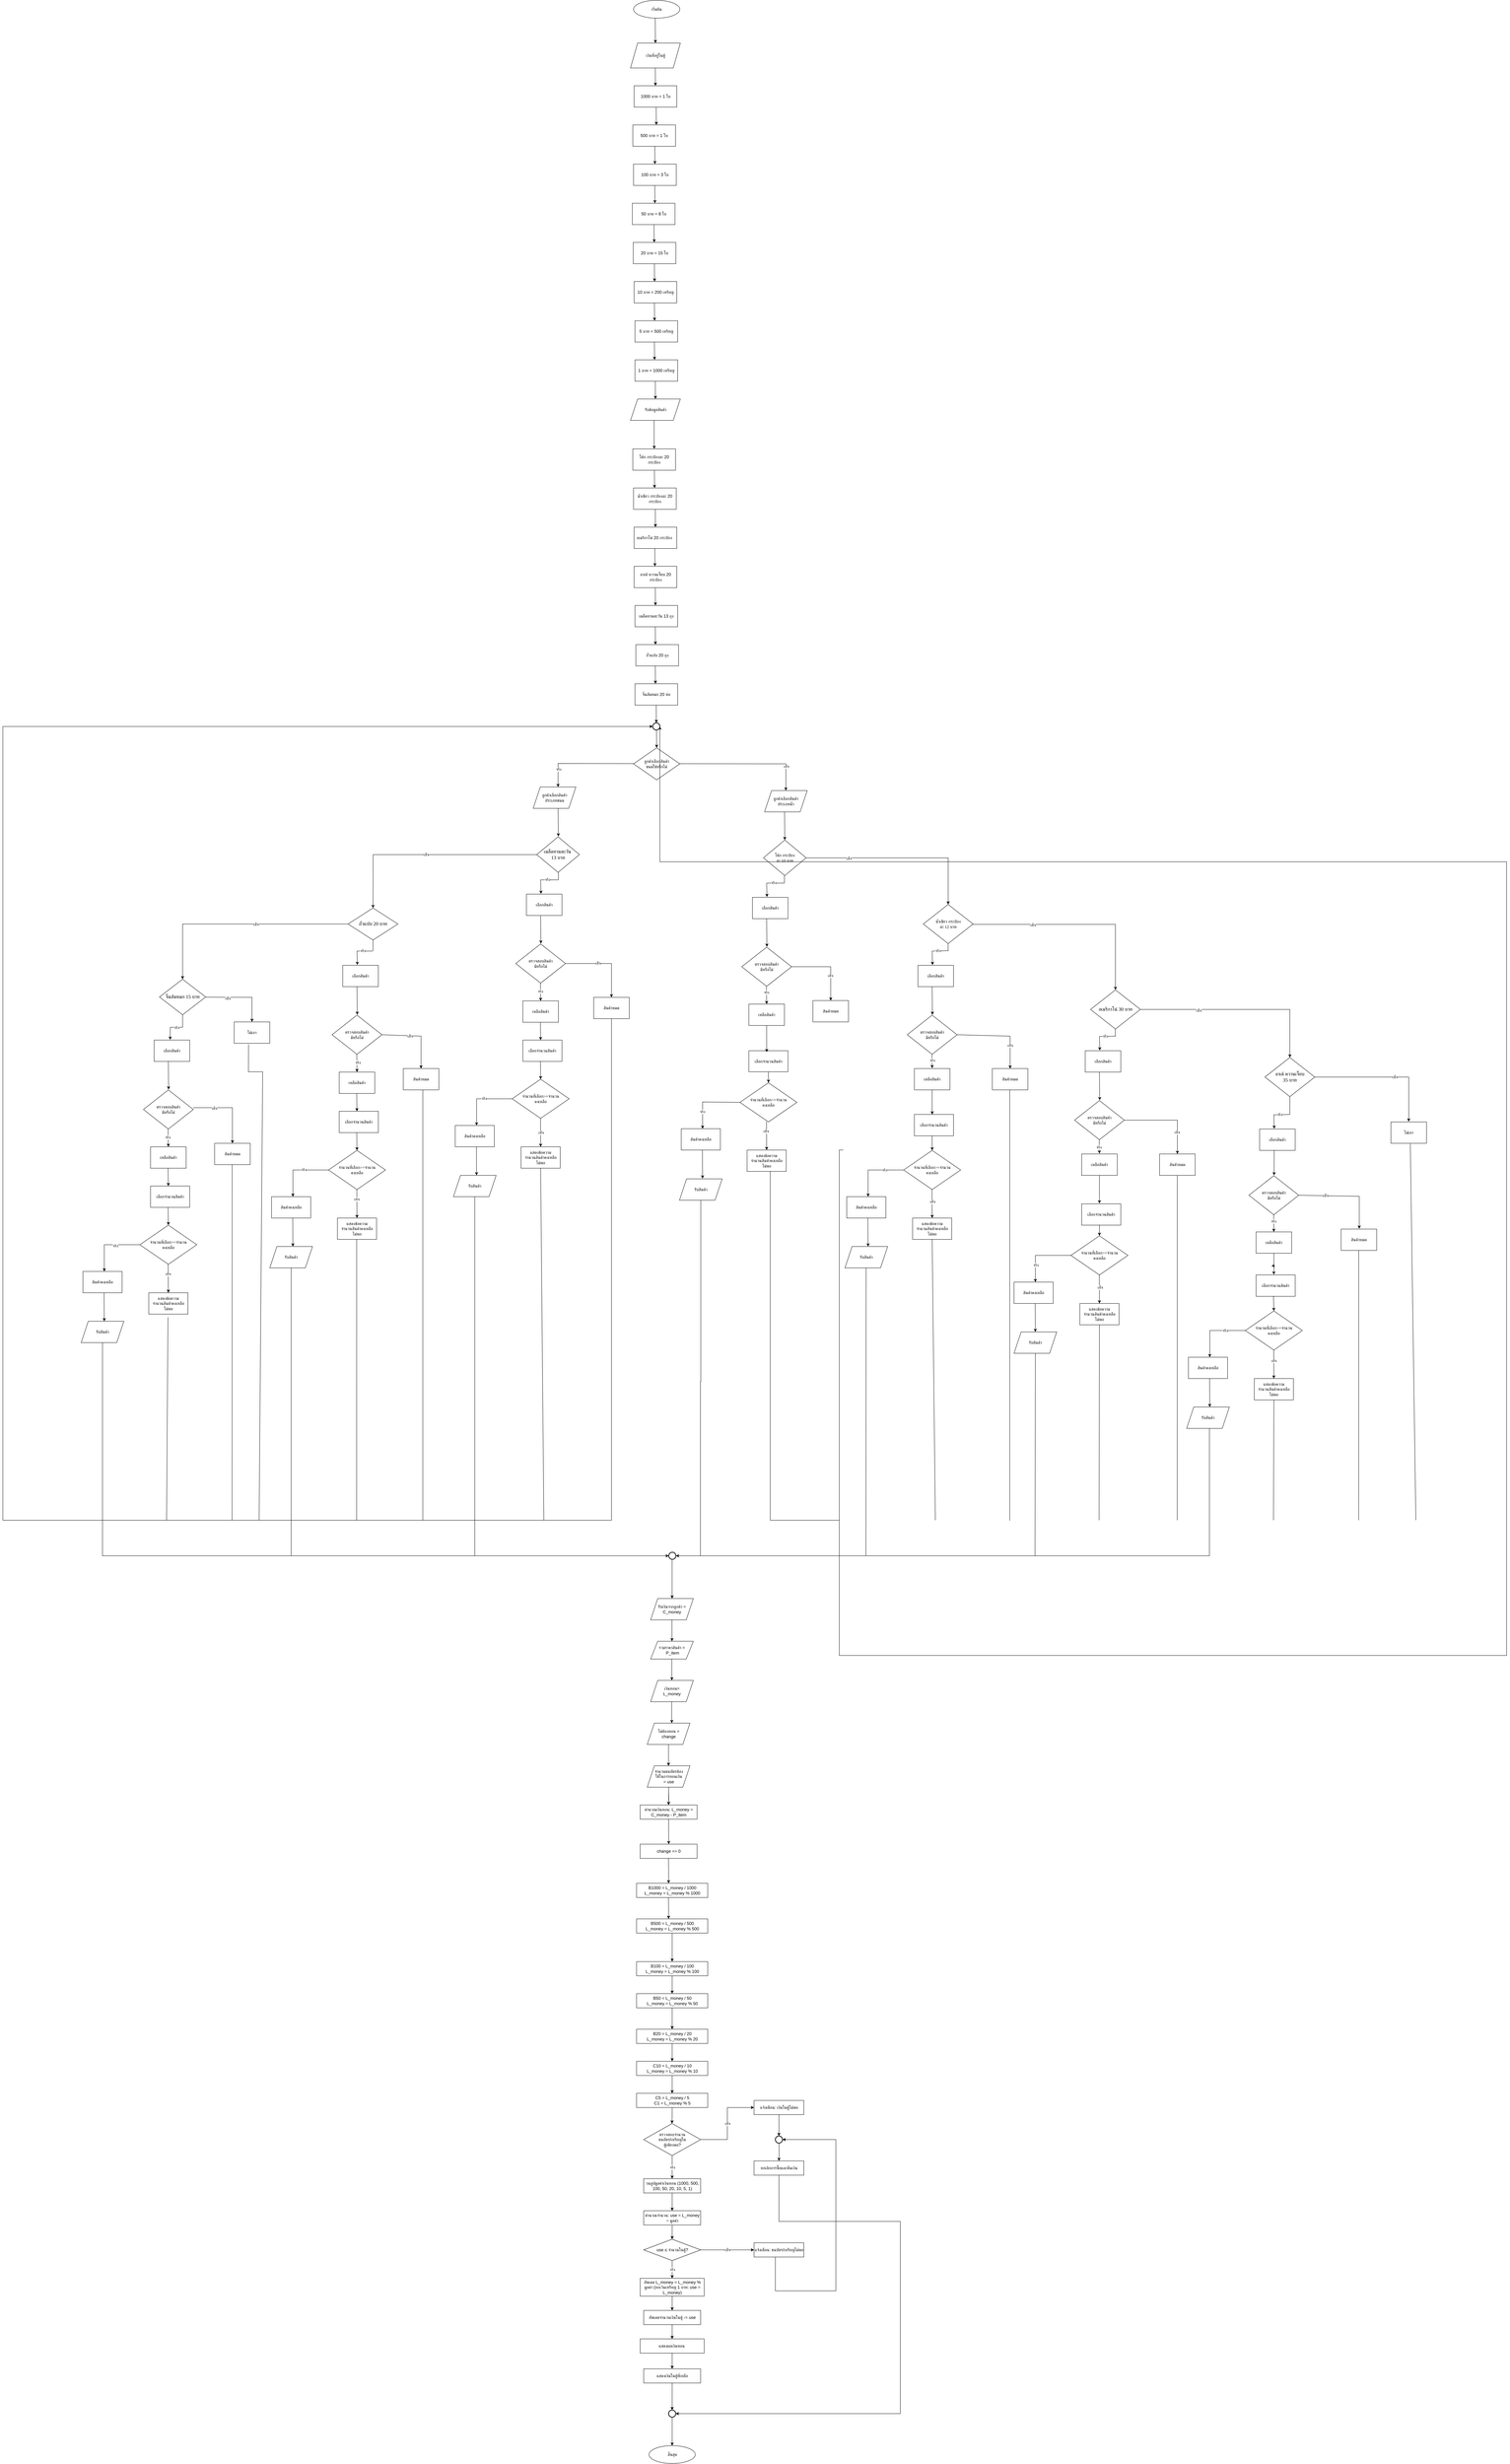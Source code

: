 <mxfile version="28.0.5">
  <diagram name="หน้า-1" id="rL8CQ0989WKviHOLpEyN">
    <mxGraphModel dx="6864" dy="7307" grid="1" gridSize="10" guides="1" tooltips="1" connect="1" arrows="1" fold="1" page="1" pageScale="1" pageWidth="1654" pageHeight="2336" math="0" shadow="0">
      <root>
        <mxCell id="0" />
        <mxCell id="1" parent="0" />
        <mxCell id="yrHQgA5anK2MkfYK_7r1-1" value="&lt;font data-font-src=&quot;https://fonts.googleapis.com/css?family=Sarabun&quot; face=&quot;Sarabun&quot;&gt;เริ่มต้น&lt;/font&gt;" style="ellipse;whiteSpace=wrap;html=1;" vertex="1" parent="1">
          <mxGeometry x="602" y="-3410" width="130" height="50" as="geometry" />
        </mxCell>
        <mxCell id="yrHQgA5anK2MkfYK_7r1-2" value="เงินที่อยู่ในตู้" style="shape=parallelogram;perimeter=parallelogramPerimeter;whiteSpace=wrap;html=1;fixedSize=1;size=20;" vertex="1" parent="1">
          <mxGeometry x="593.5" y="-3290" width="140" height="70" as="geometry" />
        </mxCell>
        <mxCell id="yrHQgA5anK2MkfYK_7r1-3" value="" style="endArrow=classic;html=1;rounded=0;" edge="1" parent="1">
          <mxGeometry width="50" height="50" relative="1" as="geometry">
            <mxPoint x="663.07" y="-3220" as="sourcePoint" />
            <mxPoint x="663.57" y="-3170" as="targetPoint" />
          </mxGeometry>
        </mxCell>
        <mxCell id="yrHQgA5anK2MkfYK_7r1-4" value="1000 บาท = 1 ใบ&lt;span style=&quot;color: rgba(0, 0, 0, 0); font-family: monospace; font-size: 0px; text-align: start; text-wrap-mode: nowrap;&quot;&gt;%3CmxGraphModel%3E%3Croot%3E%3CmxCell%20id%3D%220%22%2F%3E%3CmxCell%20id%3D%221%22%20parent%3D%220%22%2F%3E%3CmxCell%20id%3D%222%22%20value%3D%22%22%20style%3D%22endArrow%3Dclassic%3Bhtml%3D1%3Brounded%3D0%3B%22%20edge%3D%221%22%20parent%3D%221%22%3E%3CmxGeometry%20width%3D%2250%22%20height%3D%2250%22%20relative%3D%221%22%20as%3D%22geometry%22%3E%3CmxPoint%20x%3D%22-400%22%20y%3D%2270%22%20as%3D%22sourcePoint%22%2F%3E%3CmxPoint%20x%3D%22-399.5%22%20y%3D%22120%22%20as%3D%22targetPoint%22%2F%3E%3C%2FmxGeometry%3E%3C%2FmxCell%3E%3C%2Froot%3E%3C%2FmxGraphModel%3E&lt;/span&gt;&lt;span style=&quot;color: rgba(0, 0, 0, 0); font-family: monospace; font-size: 0px; text-align: start; text-wrap-mode: nowrap;&quot;&gt;%3CmxGraphModel%3E%3Croot%3E%3CmxCell%20id%3D%220%22%2F%3E%3CmxCell%20id%3D%221%22%20parent%3D%220%22%2F%3E%3CmxCell%20id%3D%222%22%20value%3D%22%22%20style%3D%22endArrow%3Dclassic%3Bhtml%3D1%3Brounded%3D0%3B%22%20edge%3D%221%22%20parent%3D%221%22%3E%3CmxGeometry%20width%3D%2250%22%20height%3D%2250%22%20relative%3D%221%22%20as%3D%22geometry%22%3E%3CmxPoint%20x%3D%22-400%22%20y%3D%2270%22%20as%3D%22sourcePoint%22%2F%3E%3CmxPoint%20x%3D%22-399.5%22%20y%3D%22120%22%20as%3D%22targetPoint%22%2F%3E%3C%2FmxGeometry%3E%3C%2FmxCell%3E%3C%2Froot%3E%3C%2FmxGraphModel%3E&lt;/span&gt;" style="rounded=0;whiteSpace=wrap;html=1;" vertex="1" parent="1">
          <mxGeometry x="603.5" y="-3170" width="120" height="60" as="geometry" />
        </mxCell>
        <mxCell id="yrHQgA5anK2MkfYK_7r1-5" value="500 บาท = 1 ใบ&lt;span style=&quot;color: rgba(0, 0, 0, 0); font-family: monospace; font-size: 0px; text-align: start; text-wrap-mode: nowrap;&quot;&gt;%3CmxGraphModel%3E%3Croot%3E%3CmxCell%20id%3D%220%22%2F%3E%3CmxCell%20id%3D%221%22%20parent%3D%220%22%2F%3E%3CmxCell%20id%3D%222%22%20value%3D%22%22%20style%3D%22endArrow%3Dclassic%3Bhtml%3D1%3Brounded%3D0%3B%22%20edge%3D%221%22%20parent%3D%221%22%3E%3CmxGeometry%20width%3D%2250%22%20height%3D%2250%22%20relative%3D%221%22%20as%3D%22geometry%22%3E%3CmxPoint%20x%3D%22-400%22%20y%3D%2270%22%20as%3D%22sourcePoint%22%2F%3E%3CmxPoint%20x%3D%22-399.5%22%20y%3D%22120%22%20as%3D%22targetPoint%22%2F%3E%3C%2FmxGeometry%3E%3C%2FmxCell%3E%3C%2Froot%3E%3C%2FmxGraphModel%3E&lt;/span&gt;&lt;span style=&quot;color: rgba(0, 0, 0, 0); font-family: monospace; font-size: 0px; text-align: start; text-wrap-mode: nowrap;&quot;&gt;%3CmxGraphModel%3E%3Croot%3E%3CmxCell%20id%3D%220%22%2F%3E%3CmxCell%20id%3D%221%22%20parent%3D%220%22%2F%3E%3CmxCell%20id%3D%222%22%20value%3D%22%22%20style%3D%22endArrow%3Dclassic%3Bhtml%3D1%3Brounded%3D0%3B%22%20edge%3D%221%22%20parent%3D%221%22%3E%3CmxGeometry%20width%3D%2250%22%20height%3D%2250%22%20relative%3D%221%22%20as%3D%22geometry%22%3E%3CmxPoint%20x%3D%22-400%22%20y%3D%2270%22%20as%3D%22sourcePoint%22%2F%3E%3CmxPoint%20x%3D%22-399.5%22%20y%3D%22120%22%20as%3D%22targetPoint%22%2F%3E%3C%2FmxGeometry%3E%3C%2FmxCell%3E%3C%2Froot%3E%3C%2FmxGraphModel%3E&lt;/span&gt;" style="rounded=0;whiteSpace=wrap;html=1;" vertex="1" parent="1">
          <mxGeometry x="600" y="-3060" width="120" height="60" as="geometry" />
        </mxCell>
        <mxCell id="yrHQgA5anK2MkfYK_7r1-6" value="" style="endArrow=classic;html=1;rounded=0;" edge="1" parent="1">
          <mxGeometry width="50" height="50" relative="1" as="geometry">
            <mxPoint x="665.57" y="-3110" as="sourcePoint" />
            <mxPoint x="666.07" y="-3060" as="targetPoint" />
          </mxGeometry>
        </mxCell>
        <mxCell id="yrHQgA5anK2MkfYK_7r1-7" value="100 บาท = 3 ใบ&lt;span style=&quot;color: rgba(0, 0, 0, 0); font-family: monospace; font-size: 0px; text-align: start; text-wrap-mode: nowrap;&quot;&gt;%3CmxGraphModel%3E%3Croot%3E%3CmxCell%20id%3D%220%22%2F%3E%3CmxCell%20id%3D%221%22%20parent%3D%220%22%2F%3E%3CmxCell%20id%3D%222%22%20value%3D%22%22%20style%3D%22endArrow%3Dclassic%3Bhtml%3D1%3Brounded%3D0%3B%22%20edge%3D%221%22%20parent%3D%221%22%3E%3CmxGeometry%20width%3D%2250%22%20height%3D%2250%22%20relative%3D%221%22%20as%3D%22geometry%22%3E%3CmxPoint%20x%3D%22-400%22%20y%3D%2270%22%20as%3D%22sourcePoint%22%2F%3E%3CmxPoint%20x%3D%22-399.5%22%20y%3D%22120%22%20as%3D%22targetPoint%22%2F%3E%3C%2FmxGeometry%3E%3C%2FmxCell%3E%3C%2Froot%3E%3C%2FmxGraphModel%3E&lt;/span&gt;&lt;span style=&quot;color: rgba(0, 0, 0, 0); font-family: monospace; font-size: 0px; text-align: start; text-wrap-mode: nowrap;&quot;&gt;%3CmxGraphModel%3E%3Croot%3E%3CmxCell%20id%3D%220%22%2F%3E%3CmxCell%20id%3D%221%22%20parent%3D%220%22%2F%3E%3CmxCell%20id%3D%222%22%20value%3D%22%22%20style%3D%22endArrow%3Dclassic%3Bhtml%3D1%3Brounded%3D0%3B%22%20edge%3D%221%22%20parent%3D%221%22%3E%3CmxGeometry%20width%3D%2250%22%20height%3D%2250%22%20relative%3D%221%22%20as%3D%22geometry%22%3E%3CmxPoint%20x%3D%22-400%22%20y%3D%2270%22%20as%3D%22sourcePoint%22%2F%3E%3CmxPoint%20x%3D%22-399.5%22%20y%3D%22120%22%20as%3D%22targetPoint%22%2F%3E%3C%2FmxGeometry%3E%3C%2FmxCell%3E%3C%2Froot%3E%3C%2FmxGraphModel%3E&lt;/span&gt;" style="rounded=0;whiteSpace=wrap;html=1;" vertex="1" parent="1">
          <mxGeometry x="602" y="-2950" width="120" height="60" as="geometry" />
        </mxCell>
        <mxCell id="yrHQgA5anK2MkfYK_7r1-8" value="" style="endArrow=classic;html=1;rounded=0;" edge="1" parent="1">
          <mxGeometry width="50" height="50" relative="1" as="geometry">
            <mxPoint x="661.57" y="-3000" as="sourcePoint" />
            <mxPoint x="662.07" y="-2950" as="targetPoint" />
          </mxGeometry>
        </mxCell>
        <mxCell id="yrHQgA5anK2MkfYK_7r1-9" value="50 บาท = 8 ใบ&lt;span style=&quot;color: rgba(0, 0, 0, 0); font-family: monospace; font-size: 0px; text-align: start; text-wrap-mode: nowrap;&quot;&gt;%3CmxGraphModel%3E%3Croot%3E%3CmxCell%20id%3D%220%22%2F%3E%3CmxCell%20id%3D%221%22%20parent%3D%220%22%2F%3E%3CmxCell%20id%3D%222%22%20value%3D%22%22%20style%3D%22endArrow%3Dclassic%3Bhtml%3D1%3Brounded%3D0%3B%22%20edge%3D%221%22%20parent%3D%221%22%3E%3CmxGeometry%20width%3D%2250%22%20height%3D%2250%22%20relative%3D%221%22%20as%3D%22geometry%22%3E%3CmxPoint%20x%3D%22-400%22%20y%3D%2270%22%20as%3D%22sourcePoint%22%2F%3E%3CmxPoint%20x%3D%22-399.5%22%20y%3D%22120%22%20as%3D%22targetPoint%22%2F%3E%3C%2FmxGeometry%3E%3C%2FmxCell%3E%3C%2Froot%3E%3C%2FmxGraphModel%3E&lt;/span&gt;&lt;span style=&quot;color: rgba(0, 0, 0, 0); font-family: monospace; font-size: 0px; text-align: start; text-wrap-mode: nowrap;&quot;&gt;%3CmxGraphModel%3E%3Croot%3E%3CmxCell%20id%3D%220%22%2F%3E%3CmxCell%20id%3D%221%22%20parent%3D%220%22%2F%3E%3CmxCell%20id%3D%222%22%20value%3D%22%22%20style%3D%22endArrow%3Dclassic%3Bhtml%3D1%3Brounded%3D0%3B%22%20edge%3D%221%22%20parent%3D%221%22%3E%3CmxGeometry%20width%3D%2250%22%20height%3D%2250%22%20relative%3D%221%22%20as%3D%22geometry%22%3E%3CmxPoint%20x%3D%22-400%22%20y%3D%2270%22%20as%3D%22sourcePoint%22%2F%3E%3CmxPoint%20x%3D%22-399.5%22%20y%3D%22120%22%20as%3D%22targetPoint%22%2F%3E%3C%2FmxGeometry%3E%3C%2FmxCell%3E%3C%2Froot%3E%3C%2FmxGraphModel%3E&lt;/span&gt;" style="rounded=0;whiteSpace=wrap;html=1;" vertex="1" parent="1">
          <mxGeometry x="598.5" y="-2840" width="120" height="60" as="geometry" />
        </mxCell>
        <mxCell id="yrHQgA5anK2MkfYK_7r1-10" value="" style="endArrow=classic;html=1;rounded=0;" edge="1" parent="1">
          <mxGeometry width="50" height="50" relative="1" as="geometry">
            <mxPoint x="661.57" y="-2890" as="sourcePoint" />
            <mxPoint x="662.07" y="-2840" as="targetPoint" />
          </mxGeometry>
        </mxCell>
        <mxCell id="yrHQgA5anK2MkfYK_7r1-11" value="" style="endArrow=classic;html=1;rounded=0;" edge="1" parent="1">
          <mxGeometry width="50" height="50" relative="1" as="geometry">
            <mxPoint x="659.57" y="-2780" as="sourcePoint" />
            <mxPoint x="660.07" y="-2730" as="targetPoint" />
          </mxGeometry>
        </mxCell>
        <mxCell id="yrHQgA5anK2MkfYK_7r1-12" value="20 บาท = 15 ใบ&lt;span style=&quot;color: rgba(0, 0, 0, 0); font-family: monospace; font-size: 0px; text-align: start; text-wrap-mode: nowrap;&quot;&gt;%3CmxGraphModel%3E%3Croot%3E%3CmxCell%20id%3D%220%22%2F%3E%3CmxCell%20id%3D%221%22%20parent%3D%220%22%2F%3E%3CmxCell%20id%3D%222%22%20value%3D%22%22%20style%3D%22endArrow%3Dclassic%3Bhtml%3D1%3Brounded%3D0%3B%22%20edge%3D%221%22%20parent%3D%221%22%3E%3CmxGeometry%20width%3D%2250%22%20height%3D%2250%22%20relative%3D%221%22%20as%3D%22geometry%22%3E%3CmxPoint%20x%3D%22-400%22%20y%3D%2270%22%20as%3D%22sourcePoint%22%2F%3E%3CmxPoint%20x%3D%22-399.5%22%20y%3D%22120%22%20as%3D%22targetPoint%22%2F%3E%3C%2FmxGeometry%3E%3C%2FmxCell%3E%3C%2Froot%3E%3C%2FmxGraphModel%3E&lt;/span&gt;&lt;span style=&quot;color: rgba(0, 0, 0, 0); font-family: monospace; font-size: 0px; text-align: start; text-wrap-mode: nowrap;&quot;&gt;%3CmxGraphModel%3E%3Croot%3E%3CmxCell%20id%3D%220%22%2F%3E%3CmxCell%20id%3D%221%22%20parent%3D%220%22%2F%3E%3CmxCell%20id%3D%222%22%20value%3D%22%22%20style%3D%22endArrow%3Dclassic%3Bhtml%3D1%3Brounded%3D0%3B%22%20edge%3D%221%22%20parent%3D%221%22%3E%3CmxGeometry%20width%3D%2250%22%20height%3D%2250%22%20relative%3D%221%22%20as%3D%22geometry%22%3E%3CmxPoint%20x%3D%22-400%22%20y%3D%2270%22%20as%3D%22sourcePoint%22%2F%3E%3CmxPoint%20x%3D%22-399.5%22%20y%3D%22120%22%20as%3D%22targetPoint%22%2F%3E%3C%2FmxGeometry%3E%3C%2FmxCell%3E%3C%2Froot%3E%3C%2FmxGraphModel%3E&lt;/span&gt;" style="rounded=0;whiteSpace=wrap;html=1;" vertex="1" parent="1">
          <mxGeometry x="601" y="-2730" width="120" height="60" as="geometry" />
        </mxCell>
        <mxCell id="yrHQgA5anK2MkfYK_7r1-13" value="10 บาท = 200 เหรียญ&lt;span style=&quot;color: rgba(0, 0, 0, 0); font-family: monospace; font-size: 0px; text-align: start; text-wrap-mode: nowrap;&quot;&gt;%3CmxGraphModel%3E%3Croot%3E%3CmxCell%20id%3D%220%22%2F%3E%3CmxCell%20id%3D%221%22%20parent%3D%220%22%2F%3E%3CmxCell%20id%3D%222%22%20value%3D%22%22%20style%3D%22endArrow%3Dclassic%3Bhtml%3D1%3Brounded%3D0%3B%22%20edge%3D%221%22%20parent%3D%221%22%3E%3CmxGeometry%20width%3D%2250%22%20height%3D%2250%22%20relative%3D%221%22%20as%3D%22geometry%22%3E%3CmxPoint%20x%3D%22-400%22%20y%3D%2270%22%20as%3D%22sourcePoint%22%2F%3E%3CmxPoint%20x%3D%22-399.5%22%20y%3D%22120%22%20as%3D%22targetPoint%22%2F%3E%3C%2FmxGeometry%3E%3C%2FmxCell%3E%3C%2Froot%3E%3C%2FmxGraphModel%3E&lt;/span&gt;&lt;span style=&quot;color: rgba(0, 0, 0, 0); font-family: monospace; font-size: 0px; text-align: start; text-wrap-mode: nowrap;&quot;&gt;%3CmxGraphModel%3E%3Croot%3E%3CmxCell%20id%3D%220%22%2F%3E%3CmxCell%20id%3D%221%22%20parent%3D%220%22%2F%3E%3CmxCell%20id%3D%222%22%20value%3D%22%22%20style%3D%22endArrow%3Dclassic%3Bhtml%3D1%3Brounded%3D0%3B%22%20edge%3D%221%22%20parent%3D%221%22%3E%3CmxGeometry%20width%3D%2250%22%20height%3D%2250%22%20relative%3D%221%22%20as%3D%22geometry%22%3E%3CmxPoint%20x%3D%22-400%22%20y%3D%2270%22%20as%3D%22sourcePoint%22%2F%3E%3CmxPoint%20x%3D%22-399.5%22%20y%3D%22120%22%20as%3D%22targetPoint%22%2F%3E%3C%2FmxGeometry%3E%3C%2FmxCell%3E%3C%2Froot%3E%3C%2FmxGraphModel%3E&lt;/span&gt;" style="rounded=0;whiteSpace=wrap;html=1;" vertex="1" parent="1">
          <mxGeometry x="603.5" y="-2620" width="120" height="60" as="geometry" />
        </mxCell>
        <mxCell id="yrHQgA5anK2MkfYK_7r1-14" value="" style="endArrow=classic;html=1;rounded=0;" edge="1" parent="1">
          <mxGeometry width="50" height="50" relative="1" as="geometry">
            <mxPoint x="660.57" y="-2670" as="sourcePoint" />
            <mxPoint x="661.07" y="-2620" as="targetPoint" />
          </mxGeometry>
        </mxCell>
        <mxCell id="yrHQgA5anK2MkfYK_7r1-15" value="5 บาท = 500 เหรียญ&lt;span style=&quot;color: rgba(0, 0, 0, 0); font-family: monospace; font-size: 0px; text-align: start; text-wrap-mode: nowrap;&quot;&gt;%3CmxGraphModel%3E%3Croot%3E%3CmxCell%20id%3D%220%22%2F%3E%3CmxCell%20id%3D%221%22%20parent%3D%220%22%2F%3E%3CmxCell%20id%3D%222%22%20value%3D%22%22%20style%3D%22endArrow%3Dclassic%3Bhtml%3D1%3Brounded%3D0%3B%22%20edge%3D%221%22%20parent%3D%221%22%3E%3CmxGeometry%20width%3D%2250%22%20height%3D%2250%22%20relative%3D%221%22%20as%3D%22geometry%22%3E%3CmxPoint%20x%3D%22-400%22%20y%3D%2270%22%20as%3D%22sourcePoint%22%2F%3E%3CmxPoint%20x%3D%22-399.5%22%20y%3D%22120%22%20as%3D%22targetPoint%22%2F%3E%3C%2FmxGeometry%3E%3C%2FmxCell%3E%3C%2Froot%3E%3C%2FmxGraphModel%3E&lt;/span&gt;&lt;span style=&quot;color: rgba(0, 0, 0, 0); font-family: monospace; font-size: 0px; text-align: start; text-wrap-mode: nowrap;&quot;&gt;%3CmxGraphModel%3E%3Croot%3E%3CmxCell%20id%3D%220%22%2F%3E%3CmxCell%20id%3D%221%22%20parent%3D%220%22%2F%3E%3CmxCell%20id%3D%222%22%20value%3D%22%22%20style%3D%22endArrow%3Dclassic%3Bhtml%3D1%3Brounded%3D0%3B%22%20edge%3D%221%22%20parent%3D%221%22%3E%3CmxGeometry%20width%3D%2250%22%20height%3D%2250%22%20relative%3D%221%22%20as%3D%22geometry%22%3E%3CmxPoint%20x%3D%22-400%22%20y%3D%2270%22%20as%3D%22sourcePoint%22%2F%3E%3CmxPoint%20x%3D%22-399.5%22%20y%3D%22120%22%20as%3D%22targetPoint%22%2F%3E%3C%2FmxGeometry%3E%3C%2FmxCell%3E%3C%2Froot%3E%3C%2FmxGraphModel%3E&lt;/span&gt;" style="rounded=0;whiteSpace=wrap;html=1;" vertex="1" parent="1">
          <mxGeometry x="606" y="-2510" width="120" height="60" as="geometry" />
        </mxCell>
        <mxCell id="yrHQgA5anK2MkfYK_7r1-16" value="" style="endArrow=classic;html=1;rounded=0;" edge="1" parent="1">
          <mxGeometry width="50" height="50" relative="1" as="geometry">
            <mxPoint x="660.57" y="-2560" as="sourcePoint" />
            <mxPoint x="661.07" y="-2510" as="targetPoint" />
          </mxGeometry>
        </mxCell>
        <mxCell id="yrHQgA5anK2MkfYK_7r1-17" value="" style="endArrow=classic;html=1;rounded=0;" edge="1" parent="1">
          <mxGeometry width="50" height="50" relative="1" as="geometry">
            <mxPoint x="660.57" y="-2450" as="sourcePoint" />
            <mxPoint x="661.07" y="-2400" as="targetPoint" />
          </mxGeometry>
        </mxCell>
        <mxCell id="yrHQgA5anK2MkfYK_7r1-18" value="1 บาท = 1000 เหรียญ&lt;span style=&quot;color: rgba(0, 0, 0, 0); font-family: monospace; font-size: 0px; text-align: start; text-wrap-mode: nowrap;&quot;&gt;%3CmxGraphModel%3E%3Croot%3E%3CmxCell%20id%3D%220%22%2F%3E%3CmxCell%20id%3D%221%22%20parent%3D%220%22%2F%3E%3CmxCell%20id%3D%222%22%20value%3D%22%22%20style%3D%22endArrow%3Dclassic%3Bhtml%3D1%3Brounded%3D0%3B%22%20edge%3D%221%22%20parent%3D%221%22%3E%3CmxGeometry%20width%3D%2250%22%20height%3D%2250%22%20relative%3D%221%22%20as%3D%22geometry%22%3E%3CmxPoint%20x%3D%22-400%22%20y%3D%2270%22%20as%3D%22sourcePoint%22%2F%3E%3CmxPoint%20x%3D%22-399.5%22%20y%3D%22120%22%20as%3D%22targetPoint%22%2F%3E%3C%2FmxGeometry%3E%3C%2FmxCell%3E%3C%2Froot%3E%3C%2FmxGraphModel%3E&lt;/span&gt;&lt;span style=&quot;color: rgba(0, 0, 0, 0); font-family: monospace; font-size: 0px; text-align: start; text-wrap-mode: nowrap;&quot;&gt;%3CmxGraphModel%3E%3Croot%3E%3CmxCell%20id%3D%220%22%2F%3E%3CmxCell%20id%3D%221%22%20parent%3D%220%22%2F%3E%3CmxCell%20id%3D%222%22%20value%3D%22%22%20style%3D%22endArrow%3Dclassic%3Bhtml%3D1%3Brounded%3D0%3B%22%20edge%3D%221%22%20parent%3D%221%22%3E%3CmxGeometry%20width%3D%2250%22%20height%3D%2250%22%20relative%3D%221%22%20as%3D%22geometry%22%3E%3CmxPoint%20x%3D%22-400%22%20y%3D%2270%22%20as%3D%22sourcePoint%22%2F%3E%3CmxPoint%20x%3D%22-399.5%22%20y%3D%22120%22%20as%3D%22targetPoint%22%2F%3E%3C%2FmxGeometry%3E%3C%2FmxCell%3E%3C%2Froot%3E%3C%2FmxGraphModel%3E&lt;/span&gt;" style="rounded=0;whiteSpace=wrap;html=1;" vertex="1" parent="1">
          <mxGeometry x="606" y="-2400" width="120" height="60" as="geometry" />
        </mxCell>
        <mxCell id="yrHQgA5anK2MkfYK_7r1-19" value="รับข้อมูลสินค้า" style="shape=parallelogram;perimeter=parallelogramPerimeter;whiteSpace=wrap;html=1;fixedSize=1;" vertex="1" parent="1">
          <mxGeometry x="593.5" y="-2290" width="140" height="60" as="geometry" />
        </mxCell>
        <mxCell id="yrHQgA5anK2MkfYK_7r1-20" value="" style="endArrow=classic;html=1;rounded=0;" edge="1" parent="1">
          <mxGeometry width="50" height="50" relative="1" as="geometry">
            <mxPoint x="663.07" y="-2340" as="sourcePoint" />
            <mxPoint x="663.57" y="-2290" as="targetPoint" />
          </mxGeometry>
        </mxCell>
        <mxCell id="yrHQgA5anK2MkfYK_7r1-21" value="" style="endArrow=classic;html=1;rounded=0;" edge="1" parent="1" source="yrHQgA5anK2MkfYK_7r1-40">
          <mxGeometry width="50" height="50" relative="1" as="geometry">
            <mxPoint x="665.52" y="-1430" as="sourcePoint" />
            <mxPoint x="666.02" y="-1380" as="targetPoint" />
          </mxGeometry>
        </mxCell>
        <mxCell id="yrHQgA5anK2MkfYK_7r1-22" value="ลูกค้าเลือกสินค้า&lt;div&gt;ประเภทขนม&lt;/div&gt;" style="shape=parallelogram;perimeter=parallelogramPerimeter;whiteSpace=wrap;html=1;fixedSize=1;" vertex="1" parent="1">
          <mxGeometry x="320" y="-1200" width="120" height="60" as="geometry" />
        </mxCell>
        <mxCell id="yrHQgA5anK2MkfYK_7r1-23" value="ลูกค้าเลือกสินค้า&lt;div&gt;ขนม&lt;span style=&quot;background-color: transparent; color: light-dark(rgb(0, 0, 0), rgb(255, 255, 255));&quot;&gt;ใช่หรือไม่&lt;/span&gt;&lt;/div&gt;" style="rhombus;whiteSpace=wrap;html=1;" vertex="1" parent="1">
          <mxGeometry x="602" y="-1310" width="130" height="90" as="geometry" />
        </mxCell>
        <mxCell id="yrHQgA5anK2MkfYK_7r1-24" value="" style="endArrow=classic;html=1;rounded=0;" edge="1" parent="1">
          <mxGeometry width="50" height="50" relative="1" as="geometry">
            <mxPoint x="666.52" y="-1360" as="sourcePoint" />
            <mxPoint x="667.02" y="-1310" as="targetPoint" />
          </mxGeometry>
        </mxCell>
        <mxCell id="yrHQgA5anK2MkfYK_7r1-25" value="" style="endArrow=classic;html=1;rounded=0;entryX=0.5;entryY=0;entryDx=0;entryDy=0;" edge="1" parent="1" target="yrHQgA5anK2MkfYK_7r1-38">
          <mxGeometry width="50" height="50" relative="1" as="geometry">
            <mxPoint x="732" y="-1265.34" as="sourcePoint" />
            <mxPoint x="867" y="-1210" as="targetPoint" />
            <Array as="points">
              <mxPoint x="1030" y="-1265" />
            </Array>
          </mxGeometry>
        </mxCell>
        <mxCell id="yrHQgA5anK2MkfYK_7r1-26" value="เท็จ" style="edgeLabel;html=1;align=center;verticalAlign=middle;resizable=0;points=[];" vertex="1" connectable="0" parent="yrHQgA5anK2MkfYK_7r1-25">
          <mxGeometry x="0.635" y="1" relative="1" as="geometry">
            <mxPoint as="offset" />
          </mxGeometry>
        </mxCell>
        <mxCell id="yrHQgA5anK2MkfYK_7r1-27" value="" style="endArrow=classic;html=1;rounded=0;entryX=0.583;entryY=0;entryDx=0;entryDy=0;entryPerimeter=0;" edge="1" parent="1" target="yrHQgA5anK2MkfYK_7r1-22">
          <mxGeometry width="50" height="50" relative="1" as="geometry">
            <mxPoint x="602" y="-1265.59" as="sourcePoint" />
            <mxPoint x="467" y="-1200" as="targetPoint" />
            <Array as="points">
              <mxPoint x="390" y="-1266" />
            </Array>
          </mxGeometry>
        </mxCell>
        <mxCell id="yrHQgA5anK2MkfYK_7r1-28" value="จรืง" style="edgeLabel;html=1;align=center;verticalAlign=middle;resizable=0;points=[];" vertex="1" connectable="0" parent="yrHQgA5anK2MkfYK_7r1-27">
          <mxGeometry x="0.637" y="1" relative="1" as="geometry">
            <mxPoint as="offset" />
          </mxGeometry>
        </mxCell>
        <mxCell id="yrHQgA5anK2MkfYK_7r1-29" value="&lt;span style=&quot;font-family: Sarabun; text-align: left; text-wrap-mode: nowrap;&quot;&gt;&lt;font&gt;โค้ก กระป๋อง&lt;/font&gt;&lt;/span&gt;&lt;div&gt;&lt;span style=&quot;font-family: Sarabun; text-align: left; text-wrap-mode: nowrap;&quot;&gt;&lt;font&gt;ละ 10 บาท&lt;/font&gt;&lt;/span&gt;&lt;/div&gt;" style="rhombus;whiteSpace=wrap;html=1;" vertex="1" parent="1">
          <mxGeometry x="967" y="-1051" width="120" height="100" as="geometry" />
        </mxCell>
        <mxCell id="yrHQgA5anK2MkfYK_7r1-30" value="" style="endArrow=none;html=1;rounded=0;" edge="1" parent="1">
          <mxGeometry width="50" height="50" relative="1" as="geometry">
            <mxPoint x="1026" y="-930" as="sourcePoint" />
            <mxPoint x="1026.06" y="-951" as="targetPoint" />
          </mxGeometry>
        </mxCell>
        <mxCell id="yrHQgA5anK2MkfYK_7r1-31" value="" style="endArrow=classic;html=1;rounded=0;exitX=1;exitY=0.5;exitDx=0;exitDy=0;" edge="1" parent="1" source="yrHQgA5anK2MkfYK_7r1-29" target="yrHQgA5anK2MkfYK_7r1-37">
          <mxGeometry width="50" height="50" relative="1" as="geometry">
            <mxPoint x="1186" y="-1030" as="sourcePoint" />
            <mxPoint x="1187" y="-891" as="targetPoint" />
            <Array as="points">
              <mxPoint x="1486" y="-1001" />
            </Array>
          </mxGeometry>
        </mxCell>
        <mxCell id="yrHQgA5anK2MkfYK_7r1-32" value="เท็จ" style="edgeLabel;html=1;align=center;verticalAlign=middle;resizable=0;points=[];" vertex="1" connectable="0" parent="yrHQgA5anK2MkfYK_7r1-31">
          <mxGeometry x="-0.548" y="-2" relative="1" as="geometry">
            <mxPoint as="offset" />
          </mxGeometry>
        </mxCell>
        <mxCell id="yrHQgA5anK2MkfYK_7r1-33" value="" style="endArrow=classic;html=1;rounded=0;" edge="1" parent="1">
          <mxGeometry width="50" height="50" relative="1" as="geometry">
            <mxPoint x="1026" y="-930" as="sourcePoint" />
            <mxPoint x="977" y="-891" as="targetPoint" />
            <Array as="points">
              <mxPoint x="976" y="-930" />
            </Array>
          </mxGeometry>
        </mxCell>
        <mxCell id="yrHQgA5anK2MkfYK_7r1-34" value="จริง" style="edgeLabel;html=1;align=center;verticalAlign=middle;resizable=0;points=[];" vertex="1" connectable="0" parent="yrHQgA5anK2MkfYK_7r1-33">
          <mxGeometry x="-0.308" y="-1" relative="1" as="geometry">
            <mxPoint as="offset" />
          </mxGeometry>
        </mxCell>
        <mxCell id="yrHQgA5anK2MkfYK_7r1-35" style="edgeStyle=orthogonalEdgeStyle;rounded=0;orthogonalLoop=1;jettySize=auto;html=1;exitX=1;exitY=0.5;exitDx=0;exitDy=0;" edge="1" parent="1" source="yrHQgA5anK2MkfYK_7r1-37">
          <mxGeometry relative="1" as="geometry">
            <mxPoint x="1956" y="-630" as="targetPoint" />
            <Array as="points">
              <mxPoint x="1956" y="-814" />
            </Array>
          </mxGeometry>
        </mxCell>
        <mxCell id="yrHQgA5anK2MkfYK_7r1-36" value="เท็จ" style="edgeLabel;html=1;align=center;verticalAlign=middle;resizable=0;points=[];" vertex="1" connectable="0" parent="yrHQgA5anK2MkfYK_7r1-35">
          <mxGeometry x="-0.424" y="-2" relative="1" as="geometry">
            <mxPoint as="offset" />
          </mxGeometry>
        </mxCell>
        <mxCell id="yrHQgA5anK2MkfYK_7r1-37" value="&lt;span style=&quot;font-family: Sarabun; text-align: left; text-wrap-mode: nowrap;&quot;&gt;&lt;font&gt;น้ำเขียว กระป๋อง&lt;/font&gt;&lt;/span&gt;&lt;div&gt;&lt;span style=&quot;font-family: Sarabun; text-align: left; text-wrap-mode: nowrap;&quot;&gt;&lt;font&gt;ละ 12 บาท&lt;/font&gt;&lt;/span&gt;&lt;/div&gt;" style="rhombus;whiteSpace=wrap;html=1;" vertex="1" parent="1">
          <mxGeometry x="1416" y="-870" width="140" height="110" as="geometry" />
        </mxCell>
        <mxCell id="yrHQgA5anK2MkfYK_7r1-38" value="ลูกค้าเลือกสินค้า&lt;div&gt;ประเภทน้ำ&lt;/div&gt;" style="shape=parallelogram;perimeter=parallelogramPerimeter;whiteSpace=wrap;html=1;fixedSize=1;" vertex="1" parent="1">
          <mxGeometry x="970" y="-1190" width="120" height="60" as="geometry" />
        </mxCell>
        <mxCell id="yrHQgA5anK2MkfYK_7r1-39" value="" style="endArrow=classic;html=1;rounded=0;entryX=0.5;entryY=0;entryDx=0;entryDy=0;" edge="1" parent="1" target="yrHQgA5anK2MkfYK_7r1-29">
          <mxGeometry width="50" height="50" relative="1" as="geometry">
            <mxPoint x="1026.29" y="-1130" as="sourcePoint" />
            <mxPoint x="1026.29" y="-1070" as="targetPoint" />
          </mxGeometry>
        </mxCell>
        <mxCell id="yrHQgA5anK2MkfYK_7r1-40" value="" style="strokeWidth=2;html=1;shape=mxgraph.flowchart.start_2;whiteSpace=wrap;" vertex="1" parent="1">
          <mxGeometry x="656" y="-1380" width="20" height="20" as="geometry" />
        </mxCell>
        <mxCell id="yrHQgA5anK2MkfYK_7r1-41" value="" style="endArrow=classic;html=1;rounded=0;" edge="1" parent="1">
          <mxGeometry width="50" height="50" relative="1" as="geometry">
            <mxPoint x="665.75" y="-1430" as="sourcePoint" />
            <mxPoint x="666" y="-1380" as="targetPoint" />
          </mxGeometry>
        </mxCell>
        <mxCell id="yrHQgA5anK2MkfYK_7r1-42" value="&lt;div style=&quot;text-align: left;&quot;&gt;&lt;span style=&quot;background-color: transparent; color: light-dark(rgb(0, 0, 0), rgb(255, 255, 255)); text-wrap-mode: nowrap;&quot;&gt;&lt;font face=&quot;Sarabun&quot;&gt;ตรวจสอบสินค้า&lt;/font&gt;&lt;/span&gt;&lt;/div&gt;&lt;div style=&quot;&quot;&gt;&lt;span style=&quot;background-color: transparent; color: light-dark(rgb(0, 0, 0), rgb(255, 255, 255)); text-wrap-mode: nowrap;&quot;&gt;&lt;font face=&quot;Sarabun&quot;&gt;มีหรือไม่&lt;/font&gt;&lt;/span&gt;&lt;/div&gt;" style="rhombus;whiteSpace=wrap;html=1;" vertex="1" parent="1">
          <mxGeometry x="906" y="-750" width="140" height="110" as="geometry" />
        </mxCell>
        <mxCell id="yrHQgA5anK2MkfYK_7r1-43" value="" style="endArrow=classic;html=1;rounded=0;" edge="1" parent="1">
          <mxGeometry width="50" height="50" relative="1" as="geometry">
            <mxPoint x="975.41" y="-640" as="sourcePoint" />
            <mxPoint x="976" y="-590" as="targetPoint" />
          </mxGeometry>
        </mxCell>
        <mxCell id="yrHQgA5anK2MkfYK_7r1-44" value="จริง" style="edgeLabel;html=1;align=center;verticalAlign=middle;resizable=0;points=[];" vertex="1" connectable="0" parent="yrHQgA5anK2MkfYK_7r1-43">
          <mxGeometry x="-0.32" y="-1" relative="1" as="geometry">
            <mxPoint as="offset" />
          </mxGeometry>
        </mxCell>
        <mxCell id="yrHQgA5anK2MkfYK_7r1-45" value="&lt;font&gt;เหลือสินค้า&lt;/font&gt;" style="rounded=0;whiteSpace=wrap;html=1;" vertex="1" parent="1">
          <mxGeometry x="926" y="-590" width="100" height="60" as="geometry" />
        </mxCell>
        <mxCell id="yrHQgA5anK2MkfYK_7r1-46" value="" style="endArrow=classic;html=1;rounded=0;exitX=1;exitY=0.5;exitDx=0;exitDy=0;" edge="1" parent="1" source="yrHQgA5anK2MkfYK_7r1-42">
          <mxGeometry width="50" height="50" relative="1" as="geometry">
            <mxPoint x="1046" y="-700" as="sourcePoint" />
            <mxPoint x="1156" y="-600" as="targetPoint" />
            <Array as="points">
              <mxPoint x="1156" y="-695" />
            </Array>
          </mxGeometry>
        </mxCell>
        <mxCell id="yrHQgA5anK2MkfYK_7r1-47" value="เท็จ" style="edgeLabel;html=1;align=center;verticalAlign=middle;resizable=0;points=[];" vertex="1" connectable="0" parent="yrHQgA5anK2MkfYK_7r1-46">
          <mxGeometry x="0.316" y="-1" relative="1" as="geometry">
            <mxPoint as="offset" />
          </mxGeometry>
        </mxCell>
        <mxCell id="yrHQgA5anK2MkfYK_7r1-48" style="edgeStyle=orthogonalEdgeStyle;rounded=0;orthogonalLoop=1;jettySize=auto;html=1;exitX=0.5;exitY=1;exitDx=0;exitDy=0;entryX=1;entryY=0.5;entryDx=0;entryDy=0;entryPerimeter=0;" edge="1" parent="1" target="yrHQgA5anK2MkfYK_7r1-40">
          <mxGeometry relative="1" as="geometry">
            <mxPoint x="701" y="-1020" as="targetPoint" />
            <mxPoint x="1191" y="-180" as="sourcePoint" />
            <Array as="points">
              <mxPoint x="1180" y="-180" />
              <mxPoint x="1180" y="1240" />
              <mxPoint x="3055" y="1240" />
              <mxPoint x="3055" y="-990" />
            </Array>
          </mxGeometry>
        </mxCell>
        <mxCell id="yrHQgA5anK2MkfYK_7r1-49" value="สินค้าหมด" style="rounded=0;whiteSpace=wrap;html=1;" vertex="1" parent="1">
          <mxGeometry x="1106" y="-600" width="100" height="60" as="geometry" />
        </mxCell>
        <mxCell id="yrHQgA5anK2MkfYK_7r1-50" value="&lt;div style=&quot;&quot;&gt;&lt;font face=&quot;Sarabun&quot;&gt;&lt;span style=&quot;text-wrap-mode: nowrap;&quot;&gt;จำนวนที่เลือก&amp;gt;=&lt;/span&gt;&lt;/font&gt;&lt;span style=&quot;text-wrap-mode: nowrap; font-family: Sarabun; background-color: transparent; color: light-dark(rgb(0, 0, 0), rgb(255, 255, 255));&quot;&gt;จำนวน&lt;/span&gt;&lt;/div&gt;&lt;div style=&quot;&quot;&gt;&lt;span style=&quot;text-wrap-mode: nowrap; font-family: Sarabun; background-color: transparent; color: light-dark(rgb(0, 0, 0), rgb(255, 255, 255));&quot;&gt;คงเหลือ&lt;/span&gt;&lt;/div&gt;" style="rhombus;whiteSpace=wrap;html=1;" vertex="1" parent="1">
          <mxGeometry x="901" y="-369" width="160" height="110" as="geometry" />
        </mxCell>
        <mxCell id="yrHQgA5anK2MkfYK_7r1-51" value="" style="endArrow=classic;html=1;rounded=0;exitX=0;exitY=0.5;exitDx=0;exitDy=0;" edge="1" parent="1" source="yrHQgA5anK2MkfYK_7r1-50">
          <mxGeometry width="50" height="50" relative="1" as="geometry">
            <mxPoint x="896" y="-320" as="sourcePoint" />
            <mxPoint x="796" y="-240" as="targetPoint" />
            <Array as="points">
              <mxPoint x="796" y="-315" />
            </Array>
          </mxGeometry>
        </mxCell>
        <mxCell id="yrHQgA5anK2MkfYK_7r1-52" value="จริง" style="edgeLabel;html=1;align=center;verticalAlign=middle;resizable=0;points=[];" vertex="1" connectable="0" parent="yrHQgA5anK2MkfYK_7r1-51">
          <mxGeometry x="0.463" y="-1" relative="1" as="geometry">
            <mxPoint as="offset" />
          </mxGeometry>
        </mxCell>
        <mxCell id="yrHQgA5anK2MkfYK_7r1-53" value="&lt;font&gt;สินค้าคงเหลือ&lt;/font&gt;" style="rounded=0;whiteSpace=wrap;html=1;" vertex="1" parent="1">
          <mxGeometry x="736" y="-240" width="110" height="60" as="geometry" />
        </mxCell>
        <mxCell id="yrHQgA5anK2MkfYK_7r1-54" value="แสดงข้อความ&lt;div&gt;จำนวนสินค้าคงเหลือ&lt;/div&gt;&lt;div&gt;ไม่พอ&lt;/div&gt;" style="rounded=0;whiteSpace=wrap;html=1;" vertex="1" parent="1">
          <mxGeometry x="921" y="-180" width="110" height="60" as="geometry" />
        </mxCell>
        <mxCell id="yrHQgA5anK2MkfYK_7r1-55" value="" style="endArrow=classic;html=1;rounded=0;" edge="1" parent="1">
          <mxGeometry width="50" height="50" relative="1" as="geometry">
            <mxPoint x="975.6" y="-260" as="sourcePoint" />
            <mxPoint x="976" y="-180" as="targetPoint" />
          </mxGeometry>
        </mxCell>
        <mxCell id="yrHQgA5anK2MkfYK_7r1-56" value="เท็จ" style="edgeLabel;html=1;align=center;verticalAlign=middle;resizable=0;points=[];" vertex="1" connectable="0" parent="yrHQgA5anK2MkfYK_7r1-55">
          <mxGeometry x="-0.321" y="-2" relative="1" as="geometry">
            <mxPoint as="offset" />
          </mxGeometry>
        </mxCell>
        <mxCell id="yrHQgA5anK2MkfYK_7r1-57" style="edgeStyle=orthogonalEdgeStyle;rounded=0;orthogonalLoop=1;jettySize=auto;html=1;entryX=0.5;entryY=0;entryDx=0;entryDy=0;" edge="1" parent="1" source="yrHQgA5anK2MkfYK_7r1-58" target="yrHQgA5anK2MkfYK_7r1-50">
          <mxGeometry relative="1" as="geometry" />
        </mxCell>
        <mxCell id="yrHQgA5anK2MkfYK_7r1-58" value="&lt;font&gt;เลือกจำนวนสินค้า&lt;/font&gt;" style="rounded=0;whiteSpace=wrap;html=1;" vertex="1" parent="1">
          <mxGeometry x="926" y="-459" width="110" height="59" as="geometry" />
        </mxCell>
        <mxCell id="yrHQgA5anK2MkfYK_7r1-59" value="&lt;font&gt;เลือกสินค้า&lt;/font&gt;" style="rounded=0;whiteSpace=wrap;html=1;" vertex="1" parent="1">
          <mxGeometry x="936" y="-890" width="100" height="60" as="geometry" />
        </mxCell>
        <mxCell id="yrHQgA5anK2MkfYK_7r1-60" value="" style="endArrow=classic;html=1;rounded=0;entryX=0.5;entryY=0;entryDx=0;entryDy=0;" edge="1" parent="1">
          <mxGeometry width="50" height="50" relative="1" as="geometry">
            <mxPoint x="976" y="-830" as="sourcePoint" />
            <mxPoint x="976.71" y="-751" as="targetPoint" />
          </mxGeometry>
        </mxCell>
        <mxCell id="yrHQgA5anK2MkfYK_7r1-61" value="" style="endArrow=classic;html=1;rounded=0;" edge="1" parent="1">
          <mxGeometry width="50" height="50" relative="1" as="geometry">
            <mxPoint x="795.52" y="-180" as="sourcePoint" />
            <mxPoint x="795.92" y="-100" as="targetPoint" />
          </mxGeometry>
        </mxCell>
        <mxCell id="yrHQgA5anK2MkfYK_7r1-62" style="edgeStyle=orthogonalEdgeStyle;rounded=0;orthogonalLoop=1;jettySize=auto;html=1;exitX=0.5;exitY=1;exitDx=0;exitDy=0;entryX=1;entryY=0.5;entryDx=0;entryDy=0;entryPerimeter=0;" edge="1" parent="1" source="yrHQgA5anK2MkfYK_7r1-63" target="yrHQgA5anK2MkfYK_7r1-228">
          <mxGeometry relative="1" as="geometry">
            <mxPoint x="790" y="980" as="targetPoint" />
            <Array as="points">
              <mxPoint x="791" y="470" />
              <mxPoint x="790" y="470" />
              <mxPoint x="790" y="960" />
            </Array>
          </mxGeometry>
        </mxCell>
        <mxCell id="yrHQgA5anK2MkfYK_7r1-63" value="รับสินค้า" style="shape=parallelogram;perimeter=parallelogramPerimeter;whiteSpace=wrap;html=1;fixedSize=1;" vertex="1" parent="1">
          <mxGeometry x="731" y="-99" width="120" height="60" as="geometry" />
        </mxCell>
        <mxCell id="yrHQgA5anK2MkfYK_7r1-64" value="" style="endArrow=none;html=1;rounded=0;" edge="1" parent="1">
          <mxGeometry width="50" height="50" relative="1" as="geometry">
            <mxPoint x="1485.8" y="-739" as="sourcePoint" />
            <mxPoint x="1485.86" y="-760" as="targetPoint" />
          </mxGeometry>
        </mxCell>
        <mxCell id="yrHQgA5anK2MkfYK_7r1-65" value="" style="endArrow=classic;html=1;rounded=0;" edge="1" parent="1">
          <mxGeometry width="50" height="50" relative="1" as="geometry">
            <mxPoint x="1486" y="-740" as="sourcePoint" />
            <mxPoint x="1442" y="-700" as="targetPoint" />
            <Array as="points">
              <mxPoint x="1441" y="-739" />
            </Array>
          </mxGeometry>
        </mxCell>
        <mxCell id="yrHQgA5anK2MkfYK_7r1-66" value="จริง" style="edgeLabel;html=1;align=center;verticalAlign=middle;resizable=0;points=[];" vertex="1" connectable="0" parent="yrHQgA5anK2MkfYK_7r1-65">
          <mxGeometry x="-0.308" y="-1" relative="1" as="geometry">
            <mxPoint as="offset" />
          </mxGeometry>
        </mxCell>
        <mxCell id="yrHQgA5anK2MkfYK_7r1-67" value="&lt;div style=&quot;text-align: left;&quot;&gt;&lt;span style=&quot;background-color: transparent; color: light-dark(rgb(0, 0, 0), rgb(255, 255, 255)); text-wrap-mode: nowrap;&quot;&gt;&lt;font face=&quot;Sarabun&quot;&gt;ตรวจสอบสินค้า&lt;/font&gt;&lt;/span&gt;&lt;/div&gt;&lt;div style=&quot;&quot;&gt;&lt;span style=&quot;background-color: transparent; color: light-dark(rgb(0, 0, 0), rgb(255, 255, 255)); text-wrap-mode: nowrap;&quot;&gt;&lt;font face=&quot;Sarabun&quot;&gt;มีหรือไม่&lt;/font&gt;&lt;/span&gt;&lt;/div&gt;" style="rhombus;whiteSpace=wrap;html=1;" vertex="1" parent="1">
          <mxGeometry x="1371" y="-559" width="140" height="110" as="geometry" />
        </mxCell>
        <mxCell id="yrHQgA5anK2MkfYK_7r1-68" value="" style="endArrow=classic;html=1;rounded=0;" edge="1" parent="1">
          <mxGeometry width="50" height="50" relative="1" as="geometry">
            <mxPoint x="1440.41" y="-449" as="sourcePoint" />
            <mxPoint x="1441" y="-410" as="targetPoint" />
          </mxGeometry>
        </mxCell>
        <mxCell id="yrHQgA5anK2MkfYK_7r1-69" value="จริง" style="edgeLabel;html=1;align=center;verticalAlign=middle;resizable=0;points=[];" vertex="1" connectable="0" parent="yrHQgA5anK2MkfYK_7r1-68">
          <mxGeometry x="-0.157" relative="1" as="geometry">
            <mxPoint as="offset" />
          </mxGeometry>
        </mxCell>
        <mxCell id="yrHQgA5anK2MkfYK_7r1-70" value="&lt;font&gt;เหลือสินค้า&lt;/font&gt;" style="rounded=0;whiteSpace=wrap;html=1;" vertex="1" parent="1">
          <mxGeometry x="1391" y="-409" width="100" height="60" as="geometry" />
        </mxCell>
        <mxCell id="yrHQgA5anK2MkfYK_7r1-71" value="" style="endArrow=classic;html=1;rounded=0;exitX=1;exitY=0.5;exitDx=0;exitDy=0;entryX=0.5;entryY=0;entryDx=0;entryDy=0;" edge="1" parent="1" source="yrHQgA5anK2MkfYK_7r1-67" target="yrHQgA5anK2MkfYK_7r1-73">
          <mxGeometry width="50" height="50" relative="1" as="geometry">
            <mxPoint x="1540" y="-509" as="sourcePoint" />
            <mxPoint x="1650" y="-409" as="targetPoint" />
            <Array as="points">
              <mxPoint x="1660" y="-500" />
            </Array>
          </mxGeometry>
        </mxCell>
        <mxCell id="yrHQgA5anK2MkfYK_7r1-72" value="เท็จ" style="edgeLabel;html=1;align=center;verticalAlign=middle;resizable=0;points=[];" vertex="1" connectable="0" parent="yrHQgA5anK2MkfYK_7r1-71">
          <mxGeometry x="0.455" relative="1" as="geometry">
            <mxPoint as="offset" />
          </mxGeometry>
        </mxCell>
        <mxCell id="yrHQgA5anK2MkfYK_7r1-73" value="สินค้าหมด" style="rounded=0;whiteSpace=wrap;html=1;" vertex="1" parent="1">
          <mxGeometry x="1610" y="-409" width="100" height="60" as="geometry" />
        </mxCell>
        <mxCell id="yrHQgA5anK2MkfYK_7r1-74" value="&lt;div style=&quot;&quot;&gt;&lt;font face=&quot;Sarabun&quot;&gt;&lt;span style=&quot;text-wrap-mode: nowrap;&quot;&gt;จำนวนที่เลือก&amp;gt;=&lt;/span&gt;&lt;/font&gt;&lt;span style=&quot;text-wrap-mode: nowrap; font-family: Sarabun; background-color: transparent; color: light-dark(rgb(0, 0, 0), rgb(255, 255, 255));&quot;&gt;จำนวน&lt;/span&gt;&lt;/div&gt;&lt;div style=&quot;&quot;&gt;&lt;span style=&quot;text-wrap-mode: nowrap; font-family: Sarabun; background-color: transparent; color: light-dark(rgb(0, 0, 0), rgb(255, 255, 255));&quot;&gt;คงเหลือ&lt;/span&gt;&lt;/div&gt;" style="rhombus;whiteSpace=wrap;html=1;" vertex="1" parent="1">
          <mxGeometry x="1361" y="-179" width="160" height="110" as="geometry" />
        </mxCell>
        <mxCell id="yrHQgA5anK2MkfYK_7r1-75" value="" style="endArrow=classic;html=1;rounded=0;exitX=0;exitY=0.5;exitDx=0;exitDy=0;" edge="1" parent="1" source="yrHQgA5anK2MkfYK_7r1-74">
          <mxGeometry width="50" height="50" relative="1" as="geometry">
            <mxPoint x="1361" y="-129" as="sourcePoint" />
            <mxPoint x="1261" y="-49" as="targetPoint" />
            <Array as="points">
              <mxPoint x="1261" y="-124" />
            </Array>
          </mxGeometry>
        </mxCell>
        <mxCell id="yrHQgA5anK2MkfYK_7r1-76" value="จริง" style="edgeLabel;html=1;align=center;verticalAlign=middle;resizable=0;points=[];" vertex="1" connectable="0" parent="yrHQgA5anK2MkfYK_7r1-75">
          <mxGeometry x="-0.381" relative="1" as="geometry">
            <mxPoint as="offset" />
          </mxGeometry>
        </mxCell>
        <mxCell id="yrHQgA5anK2MkfYK_7r1-77" value="&lt;font&gt;สินค้าคงเหลือ&lt;/font&gt;" style="rounded=0;whiteSpace=wrap;html=1;" vertex="1" parent="1">
          <mxGeometry x="1201" y="-49" width="110" height="60" as="geometry" />
        </mxCell>
        <mxCell id="yrHQgA5anK2MkfYK_7r1-78" value="แสดงข้อความ&lt;div&gt;จำนวนสินค้าคงเหลือ&lt;/div&gt;&lt;div&gt;ไม่พอ&lt;/div&gt;" style="rounded=0;whiteSpace=wrap;html=1;" vertex="1" parent="1">
          <mxGeometry x="1386" y="11" width="110" height="60" as="geometry" />
        </mxCell>
        <mxCell id="yrHQgA5anK2MkfYK_7r1-79" value="" style="endArrow=classic;html=1;rounded=0;" edge="1" parent="1">
          <mxGeometry width="50" height="50" relative="1" as="geometry">
            <mxPoint x="1440.6" y="-69" as="sourcePoint" />
            <mxPoint x="1441" y="11" as="targetPoint" />
          </mxGeometry>
        </mxCell>
        <mxCell id="yrHQgA5anK2MkfYK_7r1-80" value="เท็จ" style="edgeLabel;html=1;align=center;verticalAlign=middle;resizable=0;points=[];" vertex="1" connectable="0" parent="yrHQgA5anK2MkfYK_7r1-79">
          <mxGeometry x="-0.166" y="1" relative="1" as="geometry">
            <mxPoint as="offset" />
          </mxGeometry>
        </mxCell>
        <mxCell id="yrHQgA5anK2MkfYK_7r1-81" value="&lt;font&gt;เลือกจำนวนสินค้า&lt;/font&gt;" style="rounded=0;whiteSpace=wrap;html=1;" vertex="1" parent="1">
          <mxGeometry x="1391" y="-280" width="110" height="60" as="geometry" />
        </mxCell>
        <mxCell id="yrHQgA5anK2MkfYK_7r1-82" value="&lt;font&gt;เลือกสินค้า&lt;/font&gt;" style="rounded=0;whiteSpace=wrap;html=1;" vertex="1" parent="1">
          <mxGeometry x="1401" y="-699" width="100" height="60" as="geometry" />
        </mxCell>
        <mxCell id="yrHQgA5anK2MkfYK_7r1-83" value="" style="endArrow=classic;html=1;rounded=0;entryX=0.5;entryY=0;entryDx=0;entryDy=0;" edge="1" parent="1">
          <mxGeometry width="50" height="50" relative="1" as="geometry">
            <mxPoint x="1441" y="-639" as="sourcePoint" />
            <mxPoint x="1441.71" y="-560" as="targetPoint" />
          </mxGeometry>
        </mxCell>
        <mxCell id="yrHQgA5anK2MkfYK_7r1-84" value="" style="endArrow=classic;html=1;rounded=0;" edge="1" parent="1">
          <mxGeometry width="50" height="50" relative="1" as="geometry">
            <mxPoint x="1441" y="-220" as="sourcePoint" />
            <mxPoint x="1441" y="-179" as="targetPoint" />
          </mxGeometry>
        </mxCell>
        <mxCell id="yrHQgA5anK2MkfYK_7r1-85" value="" style="endArrow=classic;html=1;rounded=0;" edge="1" parent="1">
          <mxGeometry width="50" height="50" relative="1" as="geometry">
            <mxPoint x="1260.52" y="11" as="sourcePoint" />
            <mxPoint x="1260.92" y="91" as="targetPoint" />
          </mxGeometry>
        </mxCell>
        <mxCell id="yrHQgA5anK2MkfYK_7r1-86" value="รับสินค้า" style="shape=parallelogram;perimeter=parallelogramPerimeter;whiteSpace=wrap;html=1;fixedSize=1;" vertex="1" parent="1">
          <mxGeometry x="1196" y="91" width="120" height="60" as="geometry" />
        </mxCell>
        <mxCell id="yrHQgA5anK2MkfYK_7r1-87" style="edgeStyle=orthogonalEdgeStyle;rounded=0;orthogonalLoop=1;jettySize=auto;html=1;exitX=1;exitY=0.5;exitDx=0;exitDy=0;" edge="1" parent="1" source="yrHQgA5anK2MkfYK_7r1-89">
          <mxGeometry relative="1" as="geometry">
            <mxPoint x="2446" y="-440" as="targetPoint" />
            <Array as="points">
              <mxPoint x="2406" y="-575" />
              <mxPoint x="2406" y="-575" />
            </Array>
          </mxGeometry>
        </mxCell>
        <mxCell id="yrHQgA5anK2MkfYK_7r1-88" value="เท็จ" style="edgeLabel;html=1;align=center;verticalAlign=middle;resizable=0;points=[];" vertex="1" connectable="0" parent="yrHQgA5anK2MkfYK_7r1-87">
          <mxGeometry x="-0.409" y="-3" relative="1" as="geometry">
            <mxPoint as="offset" />
          </mxGeometry>
        </mxCell>
        <mxCell id="yrHQgA5anK2MkfYK_7r1-89" value="&lt;span style=&quot;font-family: Sarabun; font-size: 14px; text-align: left; text-wrap-mode: nowrap;&quot;&gt;อเมริกาโน่ 30 บาท&lt;/span&gt;" style="rhombus;whiteSpace=wrap;html=1;" vertex="1" parent="1">
          <mxGeometry x="1886" y="-630" width="140" height="110" as="geometry" />
        </mxCell>
        <mxCell id="yrHQgA5anK2MkfYK_7r1-90" value="" style="endArrow=none;html=1;rounded=0;" edge="1" parent="1">
          <mxGeometry width="50" height="50" relative="1" as="geometry">
            <mxPoint x="1955.8" y="-499" as="sourcePoint" />
            <mxPoint x="1955.86" y="-520" as="targetPoint" />
          </mxGeometry>
        </mxCell>
        <mxCell id="yrHQgA5anK2MkfYK_7r1-91" value="" style="endArrow=classic;html=1;rounded=0;" edge="1" parent="1">
          <mxGeometry width="50" height="50" relative="1" as="geometry">
            <mxPoint x="1956" y="-500" as="sourcePoint" />
            <mxPoint x="1912" y="-460" as="targetPoint" />
            <Array as="points">
              <mxPoint x="1911" y="-499" />
            </Array>
          </mxGeometry>
        </mxCell>
        <mxCell id="yrHQgA5anK2MkfYK_7r1-92" value="จริง" style="edgeLabel;html=1;align=center;verticalAlign=middle;resizable=0;points=[];" vertex="1" connectable="0" parent="yrHQgA5anK2MkfYK_7r1-91">
          <mxGeometry x="-0.308" y="-1" relative="1" as="geometry">
            <mxPoint as="offset" />
          </mxGeometry>
        </mxCell>
        <mxCell id="yrHQgA5anK2MkfYK_7r1-93" value="&lt;div style=&quot;text-align: left;&quot;&gt;&lt;span style=&quot;background-color: transparent; color: light-dark(rgb(0, 0, 0), rgb(255, 255, 255)); text-wrap-mode: nowrap;&quot;&gt;&lt;font face=&quot;Sarabun&quot;&gt;ตรวจสอบสินค้า&lt;/font&gt;&lt;/span&gt;&lt;/div&gt;&lt;div style=&quot;&quot;&gt;&lt;span style=&quot;background-color: transparent; color: light-dark(rgb(0, 0, 0), rgb(255, 255, 255)); text-wrap-mode: nowrap;&quot;&gt;&lt;font face=&quot;Sarabun&quot;&gt;มีหรือไม่&lt;/font&gt;&lt;/span&gt;&lt;/div&gt;" style="rhombus;whiteSpace=wrap;html=1;" vertex="1" parent="1">
          <mxGeometry x="1841" y="-319" width="140" height="110" as="geometry" />
        </mxCell>
        <mxCell id="yrHQgA5anK2MkfYK_7r1-94" value="" style="endArrow=classic;html=1;rounded=0;" edge="1" parent="1">
          <mxGeometry width="50" height="50" relative="1" as="geometry">
            <mxPoint x="1910.41" y="-209" as="sourcePoint" />
            <mxPoint x="1911" y="-170" as="targetPoint" />
          </mxGeometry>
        </mxCell>
        <mxCell id="yrHQgA5anK2MkfYK_7r1-95" value="จริง" style="edgeLabel;html=1;align=center;verticalAlign=middle;resizable=0;points=[];" vertex="1" connectable="0" parent="yrHQgA5anK2MkfYK_7r1-94">
          <mxGeometry x="0.084" y="-2" relative="1" as="geometry">
            <mxPoint as="offset" />
          </mxGeometry>
        </mxCell>
        <mxCell id="yrHQgA5anK2MkfYK_7r1-96" style="edgeStyle=orthogonalEdgeStyle;rounded=0;orthogonalLoop=1;jettySize=auto;html=1;exitX=0.5;exitY=1;exitDx=0;exitDy=0;" edge="1" parent="1" source="yrHQgA5anK2MkfYK_7r1-97">
          <mxGeometry relative="1" as="geometry">
            <mxPoint x="1911" y="-30" as="targetPoint" />
          </mxGeometry>
        </mxCell>
        <mxCell id="yrHQgA5anK2MkfYK_7r1-97" value="&lt;font&gt;เหลือสินค้า&lt;/font&gt;" style="rounded=0;whiteSpace=wrap;html=1;" vertex="1" parent="1">
          <mxGeometry x="1861" y="-169" width="100" height="60" as="geometry" />
        </mxCell>
        <mxCell id="yrHQgA5anK2MkfYK_7r1-98" value="" style="endArrow=classic;html=1;rounded=0;exitX=1;exitY=0.5;exitDx=0;exitDy=0;entryX=0.5;entryY=0;entryDx=0;entryDy=0;" edge="1" parent="1" source="yrHQgA5anK2MkfYK_7r1-93" target="yrHQgA5anK2MkfYK_7r1-100">
          <mxGeometry width="50" height="50" relative="1" as="geometry">
            <mxPoint x="1981" y="-269" as="sourcePoint" />
            <mxPoint x="2091" y="-169" as="targetPoint" />
            <Array as="points">
              <mxPoint x="2130" y="-264" />
            </Array>
          </mxGeometry>
        </mxCell>
        <mxCell id="yrHQgA5anK2MkfYK_7r1-99" value="เท็จ" style="edgeLabel;html=1;align=center;verticalAlign=middle;resizable=0;points=[];" vertex="1" connectable="0" parent="yrHQgA5anK2MkfYK_7r1-98">
          <mxGeometry x="0.497" y="-1" relative="1" as="geometry">
            <mxPoint as="offset" />
          </mxGeometry>
        </mxCell>
        <mxCell id="yrHQgA5anK2MkfYK_7r1-100" value="สินค้าหมด" style="rounded=0;whiteSpace=wrap;html=1;" vertex="1" parent="1">
          <mxGeometry x="2080" y="-169" width="100" height="60" as="geometry" />
        </mxCell>
        <mxCell id="yrHQgA5anK2MkfYK_7r1-101" value="&lt;div style=&quot;&quot;&gt;&lt;font face=&quot;Sarabun&quot;&gt;&lt;span style=&quot;text-wrap-mode: nowrap;&quot;&gt;จำนวนที่เลือก&amp;gt;=&lt;/span&gt;&lt;/font&gt;&lt;span style=&quot;text-wrap-mode: nowrap; font-family: Sarabun; background-color: transparent; color: light-dark(rgb(0, 0, 0), rgb(255, 255, 255));&quot;&gt;จำนวน&lt;/span&gt;&lt;/div&gt;&lt;div style=&quot;&quot;&gt;&lt;span style=&quot;text-wrap-mode: nowrap; font-family: Sarabun; background-color: transparent; color: light-dark(rgb(0, 0, 0), rgb(255, 255, 255));&quot;&gt;คงเหลือ&lt;/span&gt;&lt;/div&gt;" style="rhombus;whiteSpace=wrap;html=1;" vertex="1" parent="1">
          <mxGeometry x="1831" y="61" width="160" height="110" as="geometry" />
        </mxCell>
        <mxCell id="yrHQgA5anK2MkfYK_7r1-102" value="" style="endArrow=classic;html=1;rounded=0;exitX=0;exitY=0.5;exitDx=0;exitDy=0;" edge="1" parent="1" source="yrHQgA5anK2MkfYK_7r1-101">
          <mxGeometry width="50" height="50" relative="1" as="geometry">
            <mxPoint x="1831" y="111" as="sourcePoint" />
            <mxPoint x="1731" y="191" as="targetPoint" />
            <Array as="points">
              <mxPoint x="1731" y="116" />
            </Array>
          </mxGeometry>
        </mxCell>
        <mxCell id="yrHQgA5anK2MkfYK_7r1-103" value="จริง" style="edgeLabel;html=1;align=center;verticalAlign=middle;resizable=0;points=[];" vertex="1" connectable="0" parent="yrHQgA5anK2MkfYK_7r1-102">
          <mxGeometry x="0.451" y="1" relative="1" as="geometry">
            <mxPoint as="offset" />
          </mxGeometry>
        </mxCell>
        <mxCell id="yrHQgA5anK2MkfYK_7r1-104" value="&lt;font&gt;สินค้าคงเหลือ&lt;/font&gt;" style="rounded=0;whiteSpace=wrap;html=1;" vertex="1" parent="1">
          <mxGeometry x="1671" y="191" width="110" height="60" as="geometry" />
        </mxCell>
        <mxCell id="yrHQgA5anK2MkfYK_7r1-105" value="แสดงข้อความ&lt;div&gt;จำนวนสินค้าคงเหลือ&lt;/div&gt;&lt;div&gt;ไม่พอ&lt;/div&gt;" style="rounded=0;whiteSpace=wrap;html=1;" vertex="1" parent="1">
          <mxGeometry x="1856" y="251" width="110" height="60" as="geometry" />
        </mxCell>
        <mxCell id="yrHQgA5anK2MkfYK_7r1-106" value="" style="endArrow=classic;html=1;rounded=0;" edge="1" parent="1">
          <mxGeometry width="50" height="50" relative="1" as="geometry">
            <mxPoint x="1910.6" y="171" as="sourcePoint" />
            <mxPoint x="1911" y="251" as="targetPoint" />
          </mxGeometry>
        </mxCell>
        <mxCell id="yrHQgA5anK2MkfYK_7r1-107" value="เท็จ" style="edgeLabel;html=1;align=center;verticalAlign=middle;resizable=0;points=[];" vertex="1" connectable="0" parent="yrHQgA5anK2MkfYK_7r1-106">
          <mxGeometry x="-0.137" y="2" relative="1" as="geometry">
            <mxPoint as="offset" />
          </mxGeometry>
        </mxCell>
        <mxCell id="yrHQgA5anK2MkfYK_7r1-108" value="&lt;font&gt;เลือกจำนวนสินค้า&lt;/font&gt;" style="rounded=0;whiteSpace=wrap;html=1;" vertex="1" parent="1">
          <mxGeometry x="1861" y="-29" width="110" height="60" as="geometry" />
        </mxCell>
        <mxCell id="yrHQgA5anK2MkfYK_7r1-109" value="&lt;font&gt;เลือกสินค้า&lt;/font&gt;" style="rounded=0;whiteSpace=wrap;html=1;" vertex="1" parent="1">
          <mxGeometry x="1871" y="-459" width="100" height="60" as="geometry" />
        </mxCell>
        <mxCell id="yrHQgA5anK2MkfYK_7r1-110" value="" style="endArrow=classic;html=1;rounded=0;entryX=0.5;entryY=0;entryDx=0;entryDy=0;" edge="1" parent="1">
          <mxGeometry width="50" height="50" relative="1" as="geometry">
            <mxPoint x="1911" y="-399" as="sourcePoint" />
            <mxPoint x="1911.71" y="-320" as="targetPoint" />
          </mxGeometry>
        </mxCell>
        <mxCell id="yrHQgA5anK2MkfYK_7r1-111" value="" style="endArrow=classic;html=1;rounded=0;" edge="1" parent="1">
          <mxGeometry width="50" height="50" relative="1" as="geometry">
            <mxPoint x="1911" y="30" as="sourcePoint" />
            <mxPoint x="1911" y="61" as="targetPoint" />
          </mxGeometry>
        </mxCell>
        <mxCell id="yrHQgA5anK2MkfYK_7r1-112" value="" style="endArrow=classic;html=1;rounded=0;" edge="1" parent="1">
          <mxGeometry width="50" height="50" relative="1" as="geometry">
            <mxPoint x="1730.52" y="251" as="sourcePoint" />
            <mxPoint x="1730.92" y="331" as="targetPoint" />
          </mxGeometry>
        </mxCell>
        <mxCell id="yrHQgA5anK2MkfYK_7r1-113" value="รับสินค้า" style="shape=parallelogram;perimeter=parallelogramPerimeter;whiteSpace=wrap;html=1;fixedSize=1;" vertex="1" parent="1">
          <mxGeometry x="1671" y="331" width="120" height="60" as="geometry" />
        </mxCell>
        <mxCell id="yrHQgA5anK2MkfYK_7r1-114" value="&lt;span style=&quot;font-family: Sarabun; font-size: 14px; text-align: left; text-wrap-mode: nowrap;&quot;&gt;&amp;nbsp;ลาเต้ หวานเจี๊ยบ&amp;nbsp;&lt;/span&gt;&lt;div&gt;&lt;span style=&quot;font-family: Sarabun; font-size: 14px; text-align: left; text-wrap-mode: nowrap;&quot;&gt;35 บาท&lt;/span&gt;&lt;/div&gt;" style="rhombus;whiteSpace=wrap;html=1;" vertex="1" parent="1">
          <mxGeometry x="2376" y="-440" width="140" height="110" as="geometry" />
        </mxCell>
        <mxCell id="yrHQgA5anK2MkfYK_7r1-115" value="" style="endArrow=classic;html=1;rounded=0;" edge="1" parent="1">
          <mxGeometry width="50" height="50" relative="1" as="geometry">
            <mxPoint x="2446" y="-280" as="sourcePoint" />
            <mxPoint x="2402" y="-240" as="targetPoint" />
            <Array as="points">
              <mxPoint x="2401" y="-279" />
            </Array>
          </mxGeometry>
        </mxCell>
        <mxCell id="yrHQgA5anK2MkfYK_7r1-116" value="จริง" style="edgeLabel;html=1;align=center;verticalAlign=middle;resizable=0;points=[];" vertex="1" connectable="0" parent="yrHQgA5anK2MkfYK_7r1-115">
          <mxGeometry x="-0.308" y="-1" relative="1" as="geometry">
            <mxPoint as="offset" />
          </mxGeometry>
        </mxCell>
        <mxCell id="yrHQgA5anK2MkfYK_7r1-117" value="&lt;div style=&quot;text-align: left;&quot;&gt;&lt;span style=&quot;background-color: transparent; color: light-dark(rgb(0, 0, 0), rgb(255, 255, 255)); text-wrap-mode: nowrap;&quot;&gt;&lt;font face=&quot;Sarabun&quot;&gt;ตรวจสอบสินค้า&lt;/font&gt;&lt;/span&gt;&lt;/div&gt;&lt;div style=&quot;&quot;&gt;&lt;span style=&quot;background-color: transparent; color: light-dark(rgb(0, 0, 0), rgb(255, 255, 255)); text-wrap-mode: nowrap;&quot;&gt;&lt;font face=&quot;Sarabun&quot;&gt;มีหรือไม่&lt;/font&gt;&lt;/span&gt;&lt;/div&gt;" style="rhombus;whiteSpace=wrap;html=1;" vertex="1" parent="1">
          <mxGeometry x="2331" y="-108" width="140" height="110" as="geometry" />
        </mxCell>
        <mxCell id="yrHQgA5anK2MkfYK_7r1-118" value="" style="endArrow=classic;html=1;rounded=0;entryX=0.5;entryY=0;entryDx=0;entryDy=0;" edge="1" parent="1" target="yrHQgA5anK2MkfYK_7r1-122">
          <mxGeometry width="50" height="50" relative="1" as="geometry">
            <mxPoint x="2400.41" y="2" as="sourcePoint" />
            <mxPoint x="2401" y="52" as="targetPoint" />
          </mxGeometry>
        </mxCell>
        <mxCell id="yrHQgA5anK2MkfYK_7r1-119" value="จริง" style="edgeLabel;html=1;align=center;verticalAlign=middle;resizable=0;points=[];" vertex="1" connectable="0" parent="yrHQgA5anK2MkfYK_7r1-118">
          <mxGeometry x="-0.264" y="-1" relative="1" as="geometry">
            <mxPoint as="offset" />
          </mxGeometry>
        </mxCell>
        <mxCell id="yrHQgA5anK2MkfYK_7r1-120" style="edgeStyle=orthogonalEdgeStyle;rounded=0;orthogonalLoop=1;jettySize=auto;html=1;exitX=0.5;exitY=1;exitDx=0;exitDy=0;" edge="1" parent="1">
          <mxGeometry relative="1" as="geometry">
            <mxPoint x="2401.276" y="140.0" as="targetPoint" />
            <mxPoint x="2401" y="141" as="sourcePoint" />
          </mxGeometry>
        </mxCell>
        <mxCell id="yrHQgA5anK2MkfYK_7r1-121" style="edgeStyle=orthogonalEdgeStyle;rounded=0;orthogonalLoop=1;jettySize=auto;html=1;" edge="1" parent="1" source="yrHQgA5anK2MkfYK_7r1-122">
          <mxGeometry relative="1" as="geometry">
            <mxPoint x="2401" y="170" as="targetPoint" />
          </mxGeometry>
        </mxCell>
        <mxCell id="yrHQgA5anK2MkfYK_7r1-122" value="&lt;font&gt;เหลือสินค้า&lt;/font&gt;" style="rounded=0;whiteSpace=wrap;html=1;" vertex="1" parent="1">
          <mxGeometry x="2351" y="50" width="100" height="60" as="geometry" />
        </mxCell>
        <mxCell id="yrHQgA5anK2MkfYK_7r1-123" value="" style="endArrow=classic;html=1;rounded=0;exitX=1;exitY=0.5;exitDx=0;exitDy=0;" edge="1" parent="1" source="yrHQgA5anK2MkfYK_7r1-117">
          <mxGeometry width="50" height="50" relative="1" as="geometry">
            <mxPoint x="2531" y="-59" as="sourcePoint" />
            <mxPoint x="2641" y="41" as="targetPoint" />
            <Array as="points">
              <mxPoint x="2641" y="-50" />
            </Array>
          </mxGeometry>
        </mxCell>
        <mxCell id="yrHQgA5anK2MkfYK_7r1-124" value="เท็จ" style="edgeLabel;html=1;align=center;verticalAlign=middle;resizable=0;points=[];" vertex="1" connectable="0" parent="yrHQgA5anK2MkfYK_7r1-123">
          <mxGeometry x="-0.425" y="1" relative="1" as="geometry">
            <mxPoint as="offset" />
          </mxGeometry>
        </mxCell>
        <mxCell id="yrHQgA5anK2MkfYK_7r1-125" value="สินค้าหมด" style="rounded=0;whiteSpace=wrap;html=1;" vertex="1" parent="1">
          <mxGeometry x="2590" y="42" width="100" height="60" as="geometry" />
        </mxCell>
        <mxCell id="yrHQgA5anK2MkfYK_7r1-126" value="&lt;div style=&quot;&quot;&gt;&lt;font face=&quot;Sarabun&quot;&gt;&lt;span style=&quot;text-wrap-mode: nowrap;&quot;&gt;จำนวนที่เลือก&amp;gt;=&lt;/span&gt;&lt;/font&gt;&lt;span style=&quot;text-wrap-mode: nowrap; font-family: Sarabun; background-color: transparent; color: light-dark(rgb(0, 0, 0), rgb(255, 255, 255));&quot;&gt;จำนวน&lt;/span&gt;&lt;/div&gt;&lt;div style=&quot;&quot;&gt;&lt;span style=&quot;text-wrap-mode: nowrap; font-family: Sarabun; background-color: transparent; color: light-dark(rgb(0, 0, 0), rgb(255, 255, 255));&quot;&gt;คงเหลือ&lt;/span&gt;&lt;/div&gt;" style="rhombus;whiteSpace=wrap;html=1;" vertex="1" parent="1">
          <mxGeometry x="2321" y="272" width="160" height="110" as="geometry" />
        </mxCell>
        <mxCell id="yrHQgA5anK2MkfYK_7r1-127" value="" style="endArrow=classic;html=1;rounded=0;exitX=0;exitY=0.5;exitDx=0;exitDy=0;" edge="1" parent="1" source="yrHQgA5anK2MkfYK_7r1-126">
          <mxGeometry width="50" height="50" relative="1" as="geometry">
            <mxPoint x="2321" y="322" as="sourcePoint" />
            <mxPoint x="2221" y="402" as="targetPoint" />
            <Array as="points">
              <mxPoint x="2221" y="327" />
            </Array>
          </mxGeometry>
        </mxCell>
        <mxCell id="yrHQgA5anK2MkfYK_7r1-128" value="จริง" style="edgeLabel;html=1;align=center;verticalAlign=middle;resizable=0;points=[];" vertex="1" connectable="0" parent="yrHQgA5anK2MkfYK_7r1-127">
          <mxGeometry x="-0.349" relative="1" as="geometry">
            <mxPoint as="offset" />
          </mxGeometry>
        </mxCell>
        <mxCell id="yrHQgA5anK2MkfYK_7r1-129" value="&lt;font&gt;สินค้าคงเหลือ&lt;/font&gt;" style="rounded=0;whiteSpace=wrap;html=1;" vertex="1" parent="1">
          <mxGeometry x="2161" y="402" width="110" height="60" as="geometry" />
        </mxCell>
        <mxCell id="yrHQgA5anK2MkfYK_7r1-130" value="แสดงข้อความ&lt;div&gt;จำนวนสินค้าคงเหลือ&lt;/div&gt;&lt;div&gt;ไม่พอ&lt;/div&gt;" style="rounded=0;whiteSpace=wrap;html=1;" vertex="1" parent="1">
          <mxGeometry x="2346" y="462" width="110" height="60" as="geometry" />
        </mxCell>
        <mxCell id="yrHQgA5anK2MkfYK_7r1-131" value="" style="endArrow=classic;html=1;rounded=0;" edge="1" parent="1">
          <mxGeometry width="50" height="50" relative="1" as="geometry">
            <mxPoint x="2400.6" y="382" as="sourcePoint" />
            <mxPoint x="2401" y="462" as="targetPoint" />
          </mxGeometry>
        </mxCell>
        <mxCell id="yrHQgA5anK2MkfYK_7r1-132" value="เท็จ" style="edgeLabel;html=1;align=center;verticalAlign=middle;resizable=0;points=[];" vertex="1" connectable="0" parent="yrHQgA5anK2MkfYK_7r1-131">
          <mxGeometry x="-0.26" relative="1" as="geometry">
            <mxPoint as="offset" />
          </mxGeometry>
        </mxCell>
        <mxCell id="yrHQgA5anK2MkfYK_7r1-133" value="&lt;font&gt;เลือกจำนวนสินค้า&lt;/font&gt;" style="rounded=0;whiteSpace=wrap;html=1;" vertex="1" parent="1">
          <mxGeometry x="2351" y="171" width="110" height="60" as="geometry" />
        </mxCell>
        <mxCell id="yrHQgA5anK2MkfYK_7r1-134" value="&lt;font&gt;เลือกสินค้า&lt;/font&gt;" style="rounded=0;whiteSpace=wrap;html=1;" vertex="1" parent="1">
          <mxGeometry x="2361" y="-239" width="100" height="60" as="geometry" />
        </mxCell>
        <mxCell id="yrHQgA5anK2MkfYK_7r1-135" value="" style="endArrow=classic;html=1;rounded=0;entryX=0.5;entryY=0;entryDx=0;entryDy=0;" edge="1" parent="1">
          <mxGeometry width="50" height="50" relative="1" as="geometry">
            <mxPoint x="2402" y="-180" as="sourcePoint" />
            <mxPoint x="2401.71" y="-109" as="targetPoint" />
          </mxGeometry>
        </mxCell>
        <mxCell id="yrHQgA5anK2MkfYK_7r1-136" value="" style="endArrow=classic;html=1;rounded=0;" edge="1" parent="1">
          <mxGeometry width="50" height="50" relative="1" as="geometry">
            <mxPoint x="2400" y="230" as="sourcePoint" />
            <mxPoint x="2401" y="272" as="targetPoint" />
          </mxGeometry>
        </mxCell>
        <mxCell id="yrHQgA5anK2MkfYK_7r1-137" value="" style="endArrow=classic;html=1;rounded=0;" edge="1" parent="1">
          <mxGeometry width="50" height="50" relative="1" as="geometry">
            <mxPoint x="2220.52" y="462" as="sourcePoint" />
            <mxPoint x="2220.92" y="542" as="targetPoint" />
          </mxGeometry>
        </mxCell>
        <mxCell id="yrHQgA5anK2MkfYK_7r1-138" value="รับสินค้า" style="shape=parallelogram;perimeter=parallelogramPerimeter;whiteSpace=wrap;html=1;fixedSize=1;" vertex="1" parent="1">
          <mxGeometry x="2156" y="542" width="120" height="60" as="geometry" />
        </mxCell>
        <mxCell id="yrHQgA5anK2MkfYK_7r1-139" value="" style="endArrow=none;html=1;rounded=0;entryX=0.5;entryY=1;entryDx=0;entryDy=0;" edge="1" parent="1" target="yrHQgA5anK2MkfYK_7r1-114">
          <mxGeometry width="50" height="50" relative="1" as="geometry">
            <mxPoint x="2446" y="-280" as="sourcePoint" />
            <mxPoint x="2436" y="-300" as="targetPoint" />
          </mxGeometry>
        </mxCell>
        <mxCell id="yrHQgA5anK2MkfYK_7r1-140" value="" style="endArrow=none;html=1;rounded=0;" edge="1" parent="1">
          <mxGeometry width="50" height="50" relative="1" as="geometry">
            <mxPoint x="1659" y="861" as="sourcePoint" />
            <mxPoint x="1659" y="-349" as="targetPoint" />
          </mxGeometry>
        </mxCell>
        <mxCell id="yrHQgA5anK2MkfYK_7r1-141" value="" style="endArrow=none;html=1;rounded=0;entryX=0.5;entryY=1;entryDx=0;entryDy=0;" edge="1" parent="1">
          <mxGeometry width="50" height="50" relative="1" as="geometry">
            <mxPoint x="2129.5" y="860" as="sourcePoint" />
            <mxPoint x="2129.67" y="-108" as="targetPoint" />
          </mxGeometry>
        </mxCell>
        <mxCell id="yrHQgA5anK2MkfYK_7r1-142" value="" style="endArrow=none;html=1;rounded=0;entryX=0.5;entryY=1;entryDx=0;entryDy=0;" edge="1" parent="1">
          <mxGeometry width="50" height="50" relative="1" as="geometry">
            <mxPoint x="2639.41" y="860" as="sourcePoint" />
            <mxPoint x="2639.58" y="102" as="targetPoint" />
          </mxGeometry>
        </mxCell>
        <mxCell id="yrHQgA5anK2MkfYK_7r1-143" value="" style="endArrow=classic;html=1;rounded=0;entryX=0.5;entryY=0;entryDx=0;entryDy=0;" edge="1" parent="1">
          <mxGeometry width="50" height="50" relative="1" as="geometry">
            <mxPoint x="390" y="-1140" as="sourcePoint" />
            <mxPoint x="390.71" y="-1061" as="targetPoint" />
          </mxGeometry>
        </mxCell>
        <mxCell id="yrHQgA5anK2MkfYK_7r1-144" style="edgeStyle=orthogonalEdgeStyle;rounded=0;orthogonalLoop=1;jettySize=auto;html=1;exitX=0;exitY=0.5;exitDx=0;exitDy=0;" edge="1" parent="1" source="yrHQgA5anK2MkfYK_7r1-146">
          <mxGeometry relative="1" as="geometry">
            <mxPoint x="-130" y="-860" as="targetPoint" />
          </mxGeometry>
        </mxCell>
        <mxCell id="yrHQgA5anK2MkfYK_7r1-145" value="เท็จ" style="edgeLabel;html=1;align=center;verticalAlign=middle;resizable=0;points=[];" vertex="1" connectable="0" parent="yrHQgA5anK2MkfYK_7r1-144">
          <mxGeometry x="0.02" relative="1" as="geometry">
            <mxPoint as="offset" />
          </mxGeometry>
        </mxCell>
        <mxCell id="yrHQgA5anK2MkfYK_7r1-146" value="&lt;span style=&quot;font-family: Sarabun; font-size: 14px; text-align: left; text-wrap-mode: nowrap;&quot;&gt;เมล็ดทานตะวัน&amp;nbsp;&lt;/span&gt;&lt;div&gt;&lt;span style=&quot;font-family: Sarabun; font-size: 14px; text-align: left; text-wrap-mode: nowrap;&quot;&gt;13 บาท&lt;/span&gt;&lt;/div&gt;" style="rhombus;whiteSpace=wrap;html=1;" vertex="1" parent="1">
          <mxGeometry x="330" y="-1060" width="120" height="100" as="geometry" />
        </mxCell>
        <mxCell id="yrHQgA5anK2MkfYK_7r1-147" value="" style="endArrow=none;html=1;rounded=0;" edge="1" parent="1">
          <mxGeometry width="50" height="50" relative="1" as="geometry">
            <mxPoint x="391" y="-939" as="sourcePoint" />
            <mxPoint x="391.06" y="-960" as="targetPoint" />
          </mxGeometry>
        </mxCell>
        <mxCell id="yrHQgA5anK2MkfYK_7r1-148" value="" style="endArrow=classic;html=1;rounded=0;" edge="1" parent="1">
          <mxGeometry width="50" height="50" relative="1" as="geometry">
            <mxPoint x="391" y="-939" as="sourcePoint" />
            <mxPoint x="342" y="-900" as="targetPoint" />
            <Array as="points">
              <mxPoint x="341" y="-939" />
            </Array>
          </mxGeometry>
        </mxCell>
        <mxCell id="yrHQgA5anK2MkfYK_7r1-149" value="จริง" style="edgeLabel;html=1;align=center;verticalAlign=middle;resizable=0;points=[];" vertex="1" connectable="0" parent="yrHQgA5anK2MkfYK_7r1-148">
          <mxGeometry x="-0.308" y="-1" relative="1" as="geometry">
            <mxPoint as="offset" />
          </mxGeometry>
        </mxCell>
        <mxCell id="yrHQgA5anK2MkfYK_7r1-150" value="&lt;div style=&quot;text-align: left;&quot;&gt;&lt;span style=&quot;background-color: transparent; color: light-dark(rgb(0, 0, 0), rgb(255, 255, 255)); text-wrap-mode: nowrap;&quot;&gt;&lt;font face=&quot;Sarabun&quot;&gt;ตรวจสอบสินค้า&lt;/font&gt;&lt;/span&gt;&lt;/div&gt;&lt;div style=&quot;&quot;&gt;&lt;span style=&quot;background-color: transparent; color: light-dark(rgb(0, 0, 0), rgb(255, 255, 255)); text-wrap-mode: nowrap;&quot;&gt;&lt;font face=&quot;Sarabun&quot;&gt;มีหรือไม่&lt;/font&gt;&lt;/span&gt;&lt;/div&gt;" style="rhombus;whiteSpace=wrap;html=1;" vertex="1" parent="1">
          <mxGeometry x="271" y="-759" width="140" height="110" as="geometry" />
        </mxCell>
        <mxCell id="yrHQgA5anK2MkfYK_7r1-151" value="" style="endArrow=classic;html=1;rounded=0;" edge="1" parent="1">
          <mxGeometry width="50" height="50" relative="1" as="geometry">
            <mxPoint x="340.41" y="-649" as="sourcePoint" />
            <mxPoint x="341" y="-599" as="targetPoint" />
          </mxGeometry>
        </mxCell>
        <mxCell id="yrHQgA5anK2MkfYK_7r1-152" value="จริง" style="edgeLabel;html=1;align=center;verticalAlign=middle;resizable=0;points=[];" vertex="1" connectable="0" parent="yrHQgA5anK2MkfYK_7r1-151">
          <mxGeometry x="-0.073" y="-1" relative="1" as="geometry">
            <mxPoint as="offset" />
          </mxGeometry>
        </mxCell>
        <mxCell id="yrHQgA5anK2MkfYK_7r1-153" value="&lt;font&gt;เหลือสินค้า&lt;/font&gt;" style="rounded=0;whiteSpace=wrap;html=1;" vertex="1" parent="1">
          <mxGeometry x="291" y="-599" width="100" height="60" as="geometry" />
        </mxCell>
        <mxCell id="yrHQgA5anK2MkfYK_7r1-154" value="" style="endArrow=classic;html=1;rounded=0;entryX=0.5;entryY=0;entryDx=0;entryDy=0;exitX=1;exitY=0.5;exitDx=0;exitDy=0;" edge="1" parent="1" source="yrHQgA5anK2MkfYK_7r1-150" target="yrHQgA5anK2MkfYK_7r1-157">
          <mxGeometry width="50" height="50" relative="1" as="geometry">
            <mxPoint x="411" y="-709" as="sourcePoint" />
            <mxPoint x="521" y="-609" as="targetPoint" />
            <Array as="points">
              <mxPoint x="540" y="-704" />
            </Array>
          </mxGeometry>
        </mxCell>
        <mxCell id="yrHQgA5anK2MkfYK_7r1-155" value="เท็จ" style="edgeLabel;html=1;align=center;verticalAlign=middle;resizable=0;points=[];" vertex="1" connectable="0" parent="yrHQgA5anK2MkfYK_7r1-154">
          <mxGeometry x="-0.187" y="1" relative="1" as="geometry">
            <mxPoint as="offset" />
          </mxGeometry>
        </mxCell>
        <mxCell id="yrHQgA5anK2MkfYK_7r1-156" style="edgeStyle=orthogonalEdgeStyle;rounded=0;orthogonalLoop=1;jettySize=auto;html=1;exitX=0.25;exitY=1;exitDx=0;exitDy=0;entryX=0;entryY=0.5;entryDx=0;entryDy=0;entryPerimeter=0;" edge="1" parent="1" source="yrHQgA5anK2MkfYK_7r1-157" target="yrHQgA5anK2MkfYK_7r1-40">
          <mxGeometry relative="1" as="geometry">
            <mxPoint x="300" y="-1350" as="targetPoint" />
            <Array as="points">
              <mxPoint x="540" y="-549" />
              <mxPoint x="540" y="860" />
              <mxPoint x="-1170" y="860" />
              <mxPoint x="-1170" y="-1370" />
            </Array>
          </mxGeometry>
        </mxCell>
        <mxCell id="yrHQgA5anK2MkfYK_7r1-157" value="สินค้าหมด" style="rounded=0;whiteSpace=wrap;html=1;" vertex="1" parent="1">
          <mxGeometry x="490" y="-609" width="100" height="60" as="geometry" />
        </mxCell>
        <mxCell id="yrHQgA5anK2MkfYK_7r1-158" value="" style="endArrow=classic;html=1;rounded=0;" edge="1" parent="1">
          <mxGeometry width="50" height="50" relative="1" as="geometry">
            <mxPoint x="340.29" y="-539" as="sourcePoint" />
            <mxPoint x="340.88" y="-489" as="targetPoint" />
          </mxGeometry>
        </mxCell>
        <mxCell id="yrHQgA5anK2MkfYK_7r1-159" value="&lt;div style=&quot;&quot;&gt;&lt;font face=&quot;Sarabun&quot;&gt;&lt;span style=&quot;text-wrap-mode: nowrap;&quot;&gt;จำนวนที่เลือก&amp;gt;=&lt;/span&gt;&lt;/font&gt;&lt;span style=&quot;text-wrap-mode: nowrap; font-family: Sarabun; background-color: transparent; color: light-dark(rgb(0, 0, 0), rgb(255, 255, 255));&quot;&gt;จำนวน&lt;/span&gt;&lt;/div&gt;&lt;div style=&quot;&quot;&gt;&lt;span style=&quot;text-wrap-mode: nowrap; font-family: Sarabun; background-color: transparent; color: light-dark(rgb(0, 0, 0), rgb(255, 255, 255));&quot;&gt;คงเหลือ&lt;/span&gt;&lt;/div&gt;" style="rhombus;whiteSpace=wrap;html=1;" vertex="1" parent="1">
          <mxGeometry x="261" y="-379" width="160" height="110" as="geometry" />
        </mxCell>
        <mxCell id="yrHQgA5anK2MkfYK_7r1-160" value="" style="endArrow=classic;html=1;rounded=0;exitX=0;exitY=0.5;exitDx=0;exitDy=0;" edge="1" parent="1" source="yrHQgA5anK2MkfYK_7r1-159">
          <mxGeometry width="50" height="50" relative="1" as="geometry">
            <mxPoint x="261" y="-329" as="sourcePoint" />
            <mxPoint x="161" y="-249" as="targetPoint" />
            <Array as="points">
              <mxPoint x="161" y="-324" />
            </Array>
          </mxGeometry>
        </mxCell>
        <mxCell id="yrHQgA5anK2MkfYK_7r1-161" value="จริง" style="edgeLabel;html=1;align=center;verticalAlign=middle;resizable=0;points=[];" vertex="1" connectable="0" parent="yrHQgA5anK2MkfYK_7r1-160">
          <mxGeometry x="-0.089" y="-1" relative="1" as="geometry">
            <mxPoint as="offset" />
          </mxGeometry>
        </mxCell>
        <mxCell id="yrHQgA5anK2MkfYK_7r1-162" value="&lt;font&gt;สินค้าคงเหลือ&lt;/font&gt;" style="rounded=0;whiteSpace=wrap;html=1;" vertex="1" parent="1">
          <mxGeometry x="101" y="-249" width="110" height="60" as="geometry" />
        </mxCell>
        <mxCell id="yrHQgA5anK2MkfYK_7r1-163" value="แสดงข้อความ&lt;div&gt;จำนวนสินค้าคงเหลือ&lt;/div&gt;&lt;div&gt;ไม่พอ&lt;/div&gt;" style="rounded=0;whiteSpace=wrap;html=1;" vertex="1" parent="1">
          <mxGeometry x="286" y="-189" width="110" height="60" as="geometry" />
        </mxCell>
        <mxCell id="yrHQgA5anK2MkfYK_7r1-164" value="" style="endArrow=classic;html=1;rounded=0;" edge="1" parent="1">
          <mxGeometry width="50" height="50" relative="1" as="geometry">
            <mxPoint x="340.6" y="-269" as="sourcePoint" />
            <mxPoint x="341" y="-189" as="targetPoint" />
          </mxGeometry>
        </mxCell>
        <mxCell id="yrHQgA5anK2MkfYK_7r1-165" value="เท็จ" style="edgeLabel;html=1;align=center;verticalAlign=middle;resizable=0;points=[];" vertex="1" connectable="0" parent="yrHQgA5anK2MkfYK_7r1-164">
          <mxGeometry x="-0.015" y="1" relative="1" as="geometry">
            <mxPoint as="offset" />
          </mxGeometry>
        </mxCell>
        <mxCell id="yrHQgA5anK2MkfYK_7r1-166" value="&lt;font&gt;เลือกจำนวนสินค้า&lt;/font&gt;" style="rounded=0;whiteSpace=wrap;html=1;" vertex="1" parent="1">
          <mxGeometry x="291" y="-489" width="110" height="60" as="geometry" />
        </mxCell>
        <mxCell id="yrHQgA5anK2MkfYK_7r1-167" value="&lt;font&gt;เลือกสินค้า&lt;/font&gt;" style="rounded=0;whiteSpace=wrap;html=1;" vertex="1" parent="1">
          <mxGeometry x="301" y="-899" width="100" height="60" as="geometry" />
        </mxCell>
        <mxCell id="yrHQgA5anK2MkfYK_7r1-168" value="" style="endArrow=classic;html=1;rounded=0;entryX=0.5;entryY=0;entryDx=0;entryDy=0;" edge="1" parent="1">
          <mxGeometry width="50" height="50" relative="1" as="geometry">
            <mxPoint x="341" y="-839" as="sourcePoint" />
            <mxPoint x="341.71" y="-760" as="targetPoint" />
          </mxGeometry>
        </mxCell>
        <mxCell id="yrHQgA5anK2MkfYK_7r1-169" value="" style="endArrow=classic;html=1;rounded=0;" edge="1" parent="1">
          <mxGeometry width="50" height="50" relative="1" as="geometry">
            <mxPoint x="340.41" y="-429" as="sourcePoint" />
            <mxPoint x="341" y="-379" as="targetPoint" />
          </mxGeometry>
        </mxCell>
        <mxCell id="yrHQgA5anK2MkfYK_7r1-170" value="" style="endArrow=classic;html=1;rounded=0;" edge="1" parent="1">
          <mxGeometry width="50" height="50" relative="1" as="geometry">
            <mxPoint x="160.52" y="-189" as="sourcePoint" />
            <mxPoint x="160.92" y="-109" as="targetPoint" />
          </mxGeometry>
        </mxCell>
        <mxCell id="yrHQgA5anK2MkfYK_7r1-171" style="edgeStyle=orthogonalEdgeStyle;rounded=0;orthogonalLoop=1;jettySize=auto;html=1;exitX=0.5;exitY=1;exitDx=0;exitDy=0;entryX=0;entryY=0.5;entryDx=0;entryDy=0;entryPerimeter=0;" edge="1" parent="1" source="yrHQgA5anK2MkfYK_7r1-172" target="yrHQgA5anK2MkfYK_7r1-228">
          <mxGeometry relative="1" as="geometry">
            <mxPoint x="156" y="950.0" as="targetPoint" />
            <Array as="points">
              <mxPoint x="156" y="960" />
            </Array>
          </mxGeometry>
        </mxCell>
        <mxCell id="yrHQgA5anK2MkfYK_7r1-172" value="รับสินค้า" style="shape=parallelogram;perimeter=parallelogramPerimeter;whiteSpace=wrap;html=1;fixedSize=1;" vertex="1" parent="1">
          <mxGeometry x="96" y="-109" width="120" height="60" as="geometry" />
        </mxCell>
        <mxCell id="yrHQgA5anK2MkfYK_7r1-173" value="&lt;span style=&quot;font-family: Sarabun; font-size: 14px; text-align: left; text-wrap-mode: nowrap;&quot;&gt;ถั่วแปบ 20 บาท&lt;/span&gt;" style="rhombus;whiteSpace=wrap;html=1;" vertex="1" parent="1">
          <mxGeometry x="-200" y="-860" width="140" height="90" as="geometry" />
        </mxCell>
        <mxCell id="yrHQgA5anK2MkfYK_7r1-174" value="" style="endArrow=none;html=1;rounded=0;" edge="1" parent="1">
          <mxGeometry width="50" height="50" relative="1" as="geometry">
            <mxPoint x="-130" y="-740" as="sourcePoint" />
            <mxPoint x="-130.08" y="-770" as="targetPoint" />
          </mxGeometry>
        </mxCell>
        <mxCell id="yrHQgA5anK2MkfYK_7r1-175" value="" style="endArrow=classic;html=1;rounded=0;" edge="1" parent="1">
          <mxGeometry width="50" height="50" relative="1" as="geometry">
            <mxPoint x="-130" y="-739" as="sourcePoint" />
            <mxPoint x="-174" y="-700" as="targetPoint" />
            <Array as="points">
              <mxPoint x="-175" y="-739" />
            </Array>
          </mxGeometry>
        </mxCell>
        <mxCell id="yrHQgA5anK2MkfYK_7r1-176" value="จริง" style="edgeLabel;html=1;align=center;verticalAlign=middle;resizable=0;points=[];" vertex="1" connectable="0" parent="yrHQgA5anK2MkfYK_7r1-175">
          <mxGeometry x="-0.308" y="-1" relative="1" as="geometry">
            <mxPoint as="offset" />
          </mxGeometry>
        </mxCell>
        <mxCell id="yrHQgA5anK2MkfYK_7r1-177" value="&lt;div style=&quot;text-align: left;&quot;&gt;&lt;span style=&quot;background-color: transparent; color: light-dark(rgb(0, 0, 0), rgb(255, 255, 255)); text-wrap-mode: nowrap;&quot;&gt;&lt;font face=&quot;Sarabun&quot;&gt;ตรวจสอบสินค้า&lt;/font&gt;&lt;/span&gt;&lt;/div&gt;&lt;div style=&quot;&quot;&gt;&lt;span style=&quot;background-color: transparent; color: light-dark(rgb(0, 0, 0), rgb(255, 255, 255)); text-wrap-mode: nowrap;&quot;&gt;&lt;font face=&quot;Sarabun&quot;&gt;มีหรือไม่&lt;/font&gt;&lt;/span&gt;&lt;/div&gt;" style="rhombus;whiteSpace=wrap;html=1;" vertex="1" parent="1">
          <mxGeometry x="-245" y="-559" width="140" height="110" as="geometry" />
        </mxCell>
        <mxCell id="yrHQgA5anK2MkfYK_7r1-178" value="" style="endArrow=classic;html=1;rounded=0;" edge="1" parent="1">
          <mxGeometry width="50" height="50" relative="1" as="geometry">
            <mxPoint x="-175.59" y="-449" as="sourcePoint" />
            <mxPoint x="-175" y="-399" as="targetPoint" />
          </mxGeometry>
        </mxCell>
        <mxCell id="yrHQgA5anK2MkfYK_7r1-179" value="จริง" style="edgeLabel;html=1;align=center;verticalAlign=middle;resizable=0;points=[];" vertex="1" connectable="0" parent="yrHQgA5anK2MkfYK_7r1-178">
          <mxGeometry x="-0.072" y="2" relative="1" as="geometry">
            <mxPoint as="offset" />
          </mxGeometry>
        </mxCell>
        <mxCell id="yrHQgA5anK2MkfYK_7r1-180" value="&lt;font&gt;เหลือสินค้า&lt;/font&gt;" style="rounded=0;whiteSpace=wrap;html=1;" vertex="1" parent="1">
          <mxGeometry x="-225" y="-399" width="100" height="60" as="geometry" />
        </mxCell>
        <mxCell id="yrHQgA5anK2MkfYK_7r1-181" value="" style="endArrow=classic;html=1;rounded=0;exitX=1;exitY=0.5;exitDx=0;exitDy=0;" edge="1" parent="1" source="yrHQgA5anK2MkfYK_7r1-177">
          <mxGeometry width="50" height="50" relative="1" as="geometry">
            <mxPoint x="-105" y="-509" as="sourcePoint" />
            <mxPoint x="5" y="-409" as="targetPoint" />
            <Array as="points">
              <mxPoint x="5" y="-500" />
            </Array>
          </mxGeometry>
        </mxCell>
        <mxCell id="yrHQgA5anK2MkfYK_7r1-182" value="เท็จ" style="edgeLabel;html=1;align=center;verticalAlign=middle;resizable=0;points=[];" vertex="1" connectable="0" parent="yrHQgA5anK2MkfYK_7r1-181">
          <mxGeometry x="-0.212" y="-1" relative="1" as="geometry">
            <mxPoint as="offset" />
          </mxGeometry>
        </mxCell>
        <mxCell id="yrHQgA5anK2MkfYK_7r1-183" value="สินค้าหมด" style="rounded=0;whiteSpace=wrap;html=1;" vertex="1" parent="1">
          <mxGeometry x="-45" y="-409" width="100" height="60" as="geometry" />
        </mxCell>
        <mxCell id="yrHQgA5anK2MkfYK_7r1-184" value="" style="endArrow=classic;html=1;rounded=0;" edge="1" parent="1">
          <mxGeometry width="50" height="50" relative="1" as="geometry">
            <mxPoint x="-175.71" y="-339" as="sourcePoint" />
            <mxPoint x="-175.12" y="-289" as="targetPoint" />
          </mxGeometry>
        </mxCell>
        <mxCell id="yrHQgA5anK2MkfYK_7r1-185" value="&lt;div style=&quot;&quot;&gt;&lt;font face=&quot;Sarabun&quot;&gt;&lt;span style=&quot;text-wrap-mode: nowrap;&quot;&gt;จำนวนที่เลือก&amp;gt;=&lt;/span&gt;&lt;/font&gt;&lt;span style=&quot;text-wrap-mode: nowrap; font-family: Sarabun; background-color: transparent; color: light-dark(rgb(0, 0, 0), rgb(255, 255, 255));&quot;&gt;จำนวน&lt;/span&gt;&lt;/div&gt;&lt;div style=&quot;&quot;&gt;&lt;span style=&quot;text-wrap-mode: nowrap; font-family: Sarabun; background-color: transparent; color: light-dark(rgb(0, 0, 0), rgb(255, 255, 255));&quot;&gt;คงเหลือ&lt;/span&gt;&lt;/div&gt;" style="rhombus;whiteSpace=wrap;html=1;" vertex="1" parent="1">
          <mxGeometry x="-255" y="-179" width="160" height="110" as="geometry" />
        </mxCell>
        <mxCell id="yrHQgA5anK2MkfYK_7r1-186" value="" style="endArrow=classic;html=1;rounded=0;exitX=0;exitY=0.5;exitDx=0;exitDy=0;" edge="1" parent="1" source="yrHQgA5anK2MkfYK_7r1-185">
          <mxGeometry width="50" height="50" relative="1" as="geometry">
            <mxPoint x="-255" y="-129" as="sourcePoint" />
            <mxPoint x="-355" y="-49" as="targetPoint" />
            <Array as="points">
              <mxPoint x="-355" y="-124" />
            </Array>
          </mxGeometry>
        </mxCell>
        <mxCell id="yrHQgA5anK2MkfYK_7r1-187" value="จริง" style="edgeLabel;html=1;align=center;verticalAlign=middle;resizable=0;points=[];" vertex="1" connectable="0" parent="yrHQgA5anK2MkfYK_7r1-186">
          <mxGeometry x="-0.192" y="-1" relative="1" as="geometry">
            <mxPoint as="offset" />
          </mxGeometry>
        </mxCell>
        <mxCell id="yrHQgA5anK2MkfYK_7r1-188" value="&lt;font&gt;สินค้าคงเหลือ&lt;/font&gt;" style="rounded=0;whiteSpace=wrap;html=1;" vertex="1" parent="1">
          <mxGeometry x="-415" y="-49" width="110" height="60" as="geometry" />
        </mxCell>
        <mxCell id="yrHQgA5anK2MkfYK_7r1-189" value="แสดงข้อความ&lt;div&gt;จำนวนสินค้าคงเหลือ&lt;/div&gt;&lt;div&gt;ไม่พอ&lt;/div&gt;" style="rounded=0;whiteSpace=wrap;html=1;" vertex="1" parent="1">
          <mxGeometry x="-230" y="11" width="110" height="60" as="geometry" />
        </mxCell>
        <mxCell id="yrHQgA5anK2MkfYK_7r1-190" value="" style="endArrow=classic;html=1;rounded=0;" edge="1" parent="1">
          <mxGeometry width="50" height="50" relative="1" as="geometry">
            <mxPoint x="-175.4" y="-69" as="sourcePoint" />
            <mxPoint x="-175" y="11" as="targetPoint" />
          </mxGeometry>
        </mxCell>
        <mxCell id="yrHQgA5anK2MkfYK_7r1-191" value="เท้จ" style="edgeLabel;html=1;align=center;verticalAlign=middle;resizable=0;points=[];" vertex="1" connectable="0" parent="yrHQgA5anK2MkfYK_7r1-190">
          <mxGeometry x="-0.337" y="-1" relative="1" as="geometry">
            <mxPoint as="offset" />
          </mxGeometry>
        </mxCell>
        <mxCell id="yrHQgA5anK2MkfYK_7r1-192" value="&lt;font&gt;เลือกจำนวนสินค้า&lt;/font&gt;" style="rounded=0;whiteSpace=wrap;html=1;" vertex="1" parent="1">
          <mxGeometry x="-225" y="-289" width="110" height="60" as="geometry" />
        </mxCell>
        <mxCell id="yrHQgA5anK2MkfYK_7r1-193" value="&lt;font&gt;เลือกสินค้า&lt;/font&gt;" style="rounded=0;whiteSpace=wrap;html=1;" vertex="1" parent="1">
          <mxGeometry x="-215" y="-699" width="100" height="60" as="geometry" />
        </mxCell>
        <mxCell id="yrHQgA5anK2MkfYK_7r1-194" value="" style="endArrow=classic;html=1;rounded=0;entryX=0.5;entryY=0;entryDx=0;entryDy=0;" edge="1" parent="1">
          <mxGeometry width="50" height="50" relative="1" as="geometry">
            <mxPoint x="-175" y="-639" as="sourcePoint" />
            <mxPoint x="-174.29" y="-560" as="targetPoint" />
          </mxGeometry>
        </mxCell>
        <mxCell id="yrHQgA5anK2MkfYK_7r1-195" value="" style="endArrow=classic;html=1;rounded=0;" edge="1" parent="1">
          <mxGeometry width="50" height="50" relative="1" as="geometry">
            <mxPoint x="-175.59" y="-229" as="sourcePoint" />
            <mxPoint x="-175" y="-179" as="targetPoint" />
          </mxGeometry>
        </mxCell>
        <mxCell id="yrHQgA5anK2MkfYK_7r1-196" value="" style="endArrow=classic;html=1;rounded=0;" edge="1" parent="1">
          <mxGeometry width="50" height="50" relative="1" as="geometry">
            <mxPoint x="-355.48" y="11" as="sourcePoint" />
            <mxPoint x="-355.08" y="91" as="targetPoint" />
          </mxGeometry>
        </mxCell>
        <mxCell id="yrHQgA5anK2MkfYK_7r1-197" value="รับสินค้า" style="shape=parallelogram;perimeter=parallelogramPerimeter;whiteSpace=wrap;html=1;fixedSize=1;" vertex="1" parent="1">
          <mxGeometry x="-420" y="91" width="120" height="60" as="geometry" />
        </mxCell>
        <mxCell id="yrHQgA5anK2MkfYK_7r1-198" style="edgeStyle=orthogonalEdgeStyle;rounded=0;orthogonalLoop=1;jettySize=auto;html=1;exitX=0;exitY=0.5;exitDx=0;exitDy=0;entryX=0.5;entryY=0;entryDx=0;entryDy=0;" edge="1" parent="1" source="yrHQgA5anK2MkfYK_7r1-173" target="yrHQgA5anK2MkfYK_7r1-202">
          <mxGeometry relative="1" as="geometry">
            <mxPoint x="-660" y="-660" as="targetPoint" />
            <mxPoint x="-200" y="-810" as="sourcePoint" />
          </mxGeometry>
        </mxCell>
        <mxCell id="yrHQgA5anK2MkfYK_7r1-199" value="เท็จ" style="edgeLabel;html=1;align=center;verticalAlign=middle;resizable=0;points=[];" vertex="1" connectable="0" parent="yrHQgA5anK2MkfYK_7r1-198">
          <mxGeometry x="-0.163" y="1" relative="1" as="geometry">
            <mxPoint as="offset" />
          </mxGeometry>
        </mxCell>
        <mxCell id="yrHQgA5anK2MkfYK_7r1-200" style="edgeStyle=orthogonalEdgeStyle;rounded=0;orthogonalLoop=1;jettySize=auto;html=1;exitX=0.5;exitY=1;exitDx=0;exitDy=0;" edge="1" parent="1" source="yrHQgA5anK2MkfYK_7r1-202">
          <mxGeometry relative="1" as="geometry">
            <mxPoint x="-700" y="-490" as="targetPoint" />
          </mxGeometry>
        </mxCell>
        <mxCell id="yrHQgA5anK2MkfYK_7r1-201" value="จริง" style="edgeLabel;html=1;align=center;verticalAlign=middle;resizable=0;points=[];" vertex="1" connectable="0" parent="yrHQgA5anK2MkfYK_7r1-200">
          <mxGeometry x="0.003" y="1" relative="1" as="geometry">
            <mxPoint as="offset" />
          </mxGeometry>
        </mxCell>
        <mxCell id="yrHQgA5anK2MkfYK_7r1-202" value="&lt;span style=&quot;font-family: Sarabun; font-size: 14px; text-align: left; text-wrap-mode: nowrap;&quot;&gt;จิ้นส้มหมก 15 บาท&lt;/span&gt;" style="rhombus;whiteSpace=wrap;html=1;" vertex="1" parent="1">
          <mxGeometry x="-730" y="-660" width="130" height="100" as="geometry" />
        </mxCell>
        <mxCell id="yrHQgA5anK2MkfYK_7r1-203" value="&lt;div style=&quot;text-align: left;&quot;&gt;&lt;span style=&quot;background-color: transparent; color: light-dark(rgb(0, 0, 0), rgb(255, 255, 255)); text-wrap-mode: nowrap;&quot;&gt;&lt;font face=&quot;Sarabun&quot;&gt;ตรวจสอบสินค้า&lt;/font&gt;&lt;/span&gt;&lt;/div&gt;&lt;div style=&quot;&quot;&gt;&lt;span style=&quot;background-color: transparent; color: light-dark(rgb(0, 0, 0), rgb(255, 255, 255)); text-wrap-mode: nowrap;&quot;&gt;&lt;font face=&quot;Sarabun&quot;&gt;มีหรือไม่&lt;/font&gt;&lt;/span&gt;&lt;/div&gt;" style="rhombus;whiteSpace=wrap;html=1;" vertex="1" parent="1">
          <mxGeometry x="-775" y="-349" width="140" height="110" as="geometry" />
        </mxCell>
        <mxCell id="yrHQgA5anK2MkfYK_7r1-204" value="" style="endArrow=classic;html=1;rounded=0;" edge="1" parent="1">
          <mxGeometry width="50" height="50" relative="1" as="geometry">
            <mxPoint x="-705.59" y="-239" as="sourcePoint" />
            <mxPoint x="-705" y="-189" as="targetPoint" />
          </mxGeometry>
        </mxCell>
        <mxCell id="yrHQgA5anK2MkfYK_7r1-205" value="จริง" style="edgeLabel;html=1;align=center;verticalAlign=middle;resizable=0;points=[];" vertex="1" connectable="0" parent="yrHQgA5anK2MkfYK_7r1-204">
          <mxGeometry x="-0.089" y="-2" relative="1" as="geometry">
            <mxPoint as="offset" />
          </mxGeometry>
        </mxCell>
        <mxCell id="yrHQgA5anK2MkfYK_7r1-206" value="&lt;font&gt;เหลือสินค้า&lt;/font&gt;" style="rounded=0;whiteSpace=wrap;html=1;" vertex="1" parent="1">
          <mxGeometry x="-755" y="-189" width="100" height="60" as="geometry" />
        </mxCell>
        <mxCell id="yrHQgA5anK2MkfYK_7r1-207" value="" style="endArrow=classic;html=1;rounded=0;" edge="1" parent="1">
          <mxGeometry width="50" height="50" relative="1" as="geometry">
            <mxPoint x="-635" y="-299" as="sourcePoint" />
            <mxPoint x="-525" y="-199" as="targetPoint" />
            <Array as="points">
              <mxPoint x="-525" y="-299" />
            </Array>
          </mxGeometry>
        </mxCell>
        <mxCell id="yrHQgA5anK2MkfYK_7r1-208" value="เท็จ" style="edgeLabel;html=1;align=center;verticalAlign=middle;resizable=0;points=[];" vertex="1" connectable="0" parent="yrHQgA5anK2MkfYK_7r1-207">
          <mxGeometry x="-0.438" y="-2" relative="1" as="geometry">
            <mxPoint as="offset" />
          </mxGeometry>
        </mxCell>
        <mxCell id="yrHQgA5anK2MkfYK_7r1-209" value="สินค้าหมด" style="rounded=0;whiteSpace=wrap;html=1;" vertex="1" parent="1">
          <mxGeometry x="-575" y="-199" width="100" height="60" as="geometry" />
        </mxCell>
        <mxCell id="yrHQgA5anK2MkfYK_7r1-210" value="" style="endArrow=classic;html=1;rounded=0;" edge="1" parent="1">
          <mxGeometry width="50" height="50" relative="1" as="geometry">
            <mxPoint x="-705.71" y="-129" as="sourcePoint" />
            <mxPoint x="-705.12" y="-79" as="targetPoint" />
          </mxGeometry>
        </mxCell>
        <mxCell id="yrHQgA5anK2MkfYK_7r1-211" value="&lt;div style=&quot;&quot;&gt;&lt;font face=&quot;Sarabun&quot;&gt;&lt;span style=&quot;text-wrap-mode: nowrap;&quot;&gt;จำนวนที่เลือก&amp;gt;=&lt;/span&gt;&lt;/font&gt;&lt;span style=&quot;text-wrap-mode: nowrap; font-family: Sarabun; background-color: transparent; color: light-dark(rgb(0, 0, 0), rgb(255, 255, 255));&quot;&gt;จำนวน&lt;/span&gt;&lt;/div&gt;&lt;div style=&quot;&quot;&gt;&lt;span style=&quot;text-wrap-mode: nowrap; font-family: Sarabun; background-color: transparent; color: light-dark(rgb(0, 0, 0), rgb(255, 255, 255));&quot;&gt;คงเหลือ&lt;/span&gt;&lt;/div&gt;" style="rhombus;whiteSpace=wrap;html=1;" vertex="1" parent="1">
          <mxGeometry x="-785" y="31" width="160" height="110" as="geometry" />
        </mxCell>
        <mxCell id="yrHQgA5anK2MkfYK_7r1-212" value="" style="endArrow=classic;html=1;rounded=0;exitX=0;exitY=0.5;exitDx=0;exitDy=0;" edge="1" parent="1" source="yrHQgA5anK2MkfYK_7r1-211">
          <mxGeometry width="50" height="50" relative="1" as="geometry">
            <mxPoint x="-785" y="81" as="sourcePoint" />
            <mxPoint x="-885" y="161" as="targetPoint" />
            <Array as="points">
              <mxPoint x="-885" y="86" />
            </Array>
          </mxGeometry>
        </mxCell>
        <mxCell id="yrHQgA5anK2MkfYK_7r1-213" value="จริง" style="edgeLabel;html=1;align=center;verticalAlign=middle;resizable=0;points=[];" vertex="1" connectable="0" parent="yrHQgA5anK2MkfYK_7r1-212">
          <mxGeometry x="-0.211" y="3" relative="1" as="geometry">
            <mxPoint as="offset" />
          </mxGeometry>
        </mxCell>
        <mxCell id="yrHQgA5anK2MkfYK_7r1-214" value="&lt;font&gt;สินค้าคงเหลือ&lt;/font&gt;" style="rounded=0;whiteSpace=wrap;html=1;" vertex="1" parent="1">
          <mxGeometry x="-945" y="161" width="110" height="60" as="geometry" />
        </mxCell>
        <mxCell id="yrHQgA5anK2MkfYK_7r1-215" value="แสดงข้อความ&lt;div&gt;จำนวนสินค้าคงเหลือ&lt;/div&gt;&lt;div&gt;ไม่พอ&lt;/div&gt;" style="rounded=0;whiteSpace=wrap;html=1;" vertex="1" parent="1">
          <mxGeometry x="-760" y="221" width="110" height="60" as="geometry" />
        </mxCell>
        <mxCell id="yrHQgA5anK2MkfYK_7r1-216" value="" style="endArrow=classic;html=1;rounded=0;" edge="1" parent="1">
          <mxGeometry width="50" height="50" relative="1" as="geometry">
            <mxPoint x="-705.4" y="141" as="sourcePoint" />
            <mxPoint x="-705" y="221" as="targetPoint" />
          </mxGeometry>
        </mxCell>
        <mxCell id="yrHQgA5anK2MkfYK_7r1-217" value="เท็จ" style="edgeLabel;html=1;align=center;verticalAlign=middle;resizable=0;points=[];" vertex="1" connectable="0" parent="yrHQgA5anK2MkfYK_7r1-216">
          <mxGeometry x="-0.33" y="-1" relative="1" as="geometry">
            <mxPoint as="offset" />
          </mxGeometry>
        </mxCell>
        <mxCell id="yrHQgA5anK2MkfYK_7r1-218" value="&lt;font&gt;เลือกจำนวนสินค้า&lt;/font&gt;" style="rounded=0;whiteSpace=wrap;html=1;" vertex="1" parent="1">
          <mxGeometry x="-755" y="-79" width="110" height="60" as="geometry" />
        </mxCell>
        <mxCell id="yrHQgA5anK2MkfYK_7r1-219" value="&lt;font&gt;เลือกสินค้า&lt;/font&gt;" style="rounded=0;whiteSpace=wrap;html=1;" vertex="1" parent="1">
          <mxGeometry x="-745" y="-489" width="100" height="60" as="geometry" />
        </mxCell>
        <mxCell id="yrHQgA5anK2MkfYK_7r1-220" value="" style="endArrow=classic;html=1;rounded=0;entryX=0.5;entryY=0;entryDx=0;entryDy=0;" edge="1" parent="1">
          <mxGeometry width="50" height="50" relative="1" as="geometry">
            <mxPoint x="-705" y="-429" as="sourcePoint" />
            <mxPoint x="-704.29" y="-350" as="targetPoint" />
          </mxGeometry>
        </mxCell>
        <mxCell id="yrHQgA5anK2MkfYK_7r1-221" value="" style="endArrow=classic;html=1;rounded=0;" edge="1" parent="1">
          <mxGeometry width="50" height="50" relative="1" as="geometry">
            <mxPoint x="-705.59" y="-19" as="sourcePoint" />
            <mxPoint x="-705" y="31" as="targetPoint" />
          </mxGeometry>
        </mxCell>
        <mxCell id="yrHQgA5anK2MkfYK_7r1-222" value="" style="endArrow=classic;html=1;rounded=0;" edge="1" parent="1">
          <mxGeometry width="50" height="50" relative="1" as="geometry">
            <mxPoint x="-885.48" y="221" as="sourcePoint" />
            <mxPoint x="-885.08" y="301" as="targetPoint" />
          </mxGeometry>
        </mxCell>
        <mxCell id="yrHQgA5anK2MkfYK_7r1-223" value="รับสินค้า" style="shape=parallelogram;perimeter=parallelogramPerimeter;whiteSpace=wrap;html=1;fixedSize=1;" vertex="1" parent="1">
          <mxGeometry x="-950" y="301" width="120" height="60" as="geometry" />
        </mxCell>
        <mxCell id="yrHQgA5anK2MkfYK_7r1-224" value="" style="endArrow=none;html=1;rounded=0;entryX=0.5;entryY=1;entryDx=0;entryDy=0;" edge="1" parent="1">
          <mxGeometry width="50" height="50" relative="1" as="geometry">
            <mxPoint x="10" y="860" as="sourcePoint" />
            <mxPoint x="10" y="-349" as="targetPoint" />
          </mxGeometry>
        </mxCell>
        <mxCell id="yrHQgA5anK2MkfYK_7r1-225" value="" style="endArrow=none;html=1;rounded=0;entryX=0.5;entryY=1;entryDx=0;entryDy=0;" edge="1" parent="1">
          <mxGeometry width="50" height="50" relative="1" as="geometry">
            <mxPoint x="-176" y="860" as="sourcePoint" />
            <mxPoint x="-175.83" y="71" as="targetPoint" />
          </mxGeometry>
        </mxCell>
        <mxCell id="yrHQgA5anK2MkfYK_7r1-226" value="" style="endArrow=none;html=1;rounded=0;entryX=0.5;entryY=1;entryDx=0;entryDy=0;" edge="1" parent="1">
          <mxGeometry width="50" height="50" relative="1" as="geometry">
            <mxPoint x="-710" y="860" as="sourcePoint" />
            <mxPoint x="-706.08" y="290" as="targetPoint" />
          </mxGeometry>
        </mxCell>
        <mxCell id="yrHQgA5anK2MkfYK_7r1-227" value="" style="endArrow=none;html=1;rounded=0;entryX=0.5;entryY=1;entryDx=0;entryDy=0;" edge="1" parent="1">
          <mxGeometry width="50" height="50" relative="1" as="geometry">
            <mxPoint x="-526" y="860" as="sourcePoint" />
            <mxPoint x="-525.71" y="-139" as="targetPoint" />
          </mxGeometry>
        </mxCell>
        <mxCell id="yrHQgA5anK2MkfYK_7r1-228" value="" style="strokeWidth=2;html=1;shape=mxgraph.flowchart.start_2;whiteSpace=wrap;" vertex="1" parent="1">
          <mxGeometry x="701" y="950" width="20" height="20" as="geometry" />
        </mxCell>
        <mxCell id="yrHQgA5anK2MkfYK_7r1-229" value="" style="endArrow=none;html=1;rounded=0;entryX=0.5;entryY=1;entryDx=0;entryDy=0;" edge="1" parent="1" target="yrHQgA5anK2MkfYK_7r1-197">
          <mxGeometry width="50" height="50" relative="1" as="geometry">
            <mxPoint x="160" y="960" as="sourcePoint" />
            <mxPoint x="60" y="620" as="targetPoint" />
            <Array as="points">
              <mxPoint x="-360" y="960" />
            </Array>
          </mxGeometry>
        </mxCell>
        <mxCell id="yrHQgA5anK2MkfYK_7r1-230" value="" style="endArrow=classic;html=1;rounded=0;exitX=1;exitY=0.5;exitDx=0;exitDy=0;" edge="1" parent="1" source="yrHQgA5anK2MkfYK_7r1-114">
          <mxGeometry width="50" height="50" relative="1" as="geometry">
            <mxPoint x="2520" y="-385" as="sourcePoint" />
            <mxPoint x="2780" y="-260" as="targetPoint" />
            <Array as="points">
              <mxPoint x="2780" y="-385" />
            </Array>
          </mxGeometry>
        </mxCell>
        <mxCell id="yrHQgA5anK2MkfYK_7r1-231" value="เท็จ" style="edgeLabel;html=1;align=center;verticalAlign=middle;resizable=0;points=[];" vertex="1" connectable="0" parent="yrHQgA5anK2MkfYK_7r1-230">
          <mxGeometry x="0.154" relative="1" as="geometry">
            <mxPoint as="offset" />
          </mxGeometry>
        </mxCell>
        <mxCell id="yrHQgA5anK2MkfYK_7r1-232" value="&lt;font&gt;ไม่เอา&lt;/font&gt;" style="rounded=0;whiteSpace=wrap;html=1;" vertex="1" parent="1">
          <mxGeometry x="2730" y="-259" width="100" height="60" as="geometry" />
        </mxCell>
        <mxCell id="yrHQgA5anK2MkfYK_7r1-233" value="" style="endArrow=none;html=1;rounded=0;entryX=0.544;entryY=1.021;entryDx=0;entryDy=0;entryPerimeter=0;" edge="1" parent="1" target="yrHQgA5anK2MkfYK_7r1-232">
          <mxGeometry width="50" height="50" relative="1" as="geometry">
            <mxPoint x="2800" y="860" as="sourcePoint" />
            <mxPoint x="2790" y="-194" as="targetPoint" />
          </mxGeometry>
        </mxCell>
        <mxCell id="yrHQgA5anK2MkfYK_7r1-234" value="" style="endArrow=none;html=1;rounded=0;entryX=0.5;entryY=1;entryDx=0;entryDy=0;" edge="1" parent="1" target="yrHQgA5anK2MkfYK_7r1-223">
          <mxGeometry width="50" height="50" relative="1" as="geometry">
            <mxPoint x="-360" y="960" as="sourcePoint" />
            <mxPoint x="-890" y="370" as="targetPoint" />
            <Array as="points">
              <mxPoint x="-890" y="960" />
            </Array>
          </mxGeometry>
        </mxCell>
        <mxCell id="yrHQgA5anK2MkfYK_7r1-235" value="" style="endArrow=none;html=1;rounded=0;" edge="1" parent="1">
          <mxGeometry width="50" height="50" relative="1" as="geometry">
            <mxPoint x="790" y="960" as="sourcePoint" />
            <mxPoint x="1255.41" y="151" as="targetPoint" />
            <Array as="points">
              <mxPoint x="1255" y="960" />
            </Array>
          </mxGeometry>
        </mxCell>
        <mxCell id="yrHQgA5anK2MkfYK_7r1-236" value="" style="endArrow=none;html=1;rounded=0;entryX=0.5;entryY=1;entryDx=0;entryDy=0;" edge="1" parent="1" target="yrHQgA5anK2MkfYK_7r1-113">
          <mxGeometry width="50" height="50" relative="1" as="geometry">
            <mxPoint x="1250" y="960" as="sourcePoint" />
            <mxPoint x="1751" y="402" as="targetPoint" />
            <Array as="points">
              <mxPoint x="1730" y="960" />
            </Array>
          </mxGeometry>
        </mxCell>
        <mxCell id="yrHQgA5anK2MkfYK_7r1-237" value="" style="endArrow=none;html=1;rounded=0;" edge="1" parent="1">
          <mxGeometry width="50" height="50" relative="1" as="geometry">
            <mxPoint x="1730" y="960" as="sourcePoint" />
            <mxPoint x="2220" y="602" as="targetPoint" />
            <Array as="points">
              <mxPoint x="2220" y="960" />
            </Array>
          </mxGeometry>
        </mxCell>
        <mxCell id="yrHQgA5anK2MkfYK_7r1-238" value="" style="endArrow=classic;html=1;rounded=0;" edge="1" parent="1">
          <mxGeometry width="50" height="50" relative="1" as="geometry">
            <mxPoint x="710.33" y="970" as="sourcePoint" />
            <mxPoint x="710.33" y="1080" as="targetPoint" />
          </mxGeometry>
        </mxCell>
        <mxCell id="yrHQgA5anK2MkfYK_7r1-239" value="" style="endArrow=none;html=1;rounded=0;" edge="1" parent="1">
          <mxGeometry width="50" height="50" relative="1" as="geometry">
            <mxPoint x="1180" y="860" as="sourcePoint" />
            <mxPoint x="986" y="-120" as="targetPoint" />
            <Array as="points">
              <mxPoint x="986" y="860" />
            </Array>
          </mxGeometry>
        </mxCell>
        <mxCell id="yrHQgA5anK2MkfYK_7r1-240" value="" style="endArrow=none;html=1;rounded=0;entryX=0.5;entryY=1;entryDx=0;entryDy=0;" edge="1" parent="1" target="yrHQgA5anK2MkfYK_7r1-78">
          <mxGeometry width="50" height="50" relative="1" as="geometry">
            <mxPoint x="1450" y="860" as="sourcePoint" />
            <mxPoint x="1570" y="220" as="targetPoint" />
          </mxGeometry>
        </mxCell>
        <mxCell id="yrHQgA5anK2MkfYK_7r1-241" value="" style="endArrow=none;html=1;rounded=0;entryX=0.5;entryY=1;entryDx=0;entryDy=0;" edge="1" parent="1" target="yrHQgA5anK2MkfYK_7r1-105">
          <mxGeometry width="50" height="50" relative="1" as="geometry">
            <mxPoint x="1910" y="860" as="sourcePoint" />
            <mxPoint x="2010" y="350" as="targetPoint" />
          </mxGeometry>
        </mxCell>
        <mxCell id="yrHQgA5anK2MkfYK_7r1-242" value="" style="endArrow=none;html=1;rounded=0;entryX=0.5;entryY=1;entryDx=0;entryDy=0;" edge="1" parent="1" target="yrHQgA5anK2MkfYK_7r1-130">
          <mxGeometry width="50" height="50" relative="1" as="geometry">
            <mxPoint x="2400" y="860" as="sourcePoint" />
            <mxPoint x="2480" y="660" as="targetPoint" />
          </mxGeometry>
        </mxCell>
        <mxCell id="yrHQgA5anK2MkfYK_7r1-243" value="" style="endArrow=none;html=1;rounded=0;entryX=0.5;entryY=1;entryDx=0;entryDy=0;" edge="1" parent="1" target="yrHQgA5anK2MkfYK_7r1-163">
          <mxGeometry width="50" height="50" relative="1" as="geometry">
            <mxPoint x="350" y="860" as="sourcePoint" />
            <mxPoint x="339.92" y="-90" as="targetPoint" />
          </mxGeometry>
        </mxCell>
        <mxCell id="yrHQgA5anK2MkfYK_7r1-244" value="&lt;font face=&quot;Sarabun&quot;&gt;สิ้นสุด&lt;/font&gt;" style="ellipse;whiteSpace=wrap;html=1;" vertex="1" parent="1">
          <mxGeometry x="645.5" y="3460" width="130" height="50" as="geometry" />
        </mxCell>
        <mxCell id="yrHQgA5anK2MkfYK_7r1-245" value="โค้ก กระป๋องละ 20 กระป๋อง" style="rounded=0;whiteSpace=wrap;html=1;" vertex="1" parent="1">
          <mxGeometry x="600" y="-2150" width="120" height="60" as="geometry" />
        </mxCell>
        <mxCell id="yrHQgA5anK2MkfYK_7r1-246" value="น้ำเขียว กระป๋องละ 20 กระป๋อง" style="rounded=0;whiteSpace=wrap;html=1;" vertex="1" parent="1">
          <mxGeometry x="602" y="-2040" width="120" height="60" as="geometry" />
        </mxCell>
        <mxCell id="yrHQgA5anK2MkfYK_7r1-247" value="" style="endArrow=classic;html=1;rounded=0;" edge="1" parent="1">
          <mxGeometry width="50" height="50" relative="1" as="geometry">
            <mxPoint x="660.57" y="-2090" as="sourcePoint" />
            <mxPoint x="661.07" y="-2040" as="targetPoint" />
          </mxGeometry>
        </mxCell>
        <mxCell id="yrHQgA5anK2MkfYK_7r1-248" value="อเมริกาโน่ 20 กระป๋อง&lt;span style=&quot;white-space:pre&quot;&gt;&#x9;&lt;/span&gt;" style="rounded=0;whiteSpace=wrap;html=1;" vertex="1" parent="1">
          <mxGeometry x="603.5" y="-1930" width="120" height="60" as="geometry" />
        </mxCell>
        <mxCell id="yrHQgA5anK2MkfYK_7r1-249" value="" style="endArrow=classic;html=1;rounded=0;" edge="1" parent="1">
          <mxGeometry width="50" height="50" relative="1" as="geometry">
            <mxPoint x="663.07" y="-1980" as="sourcePoint" />
            <mxPoint x="663.57" y="-1930" as="targetPoint" />
          </mxGeometry>
        </mxCell>
        <mxCell id="yrHQgA5anK2MkfYK_7r1-250" value="ลาเต้ หวานเจี๊ยบ 20 กระป๋อง" style="rounded=0;whiteSpace=wrap;html=1;" vertex="1" parent="1">
          <mxGeometry x="603.5" y="-1820" width="120" height="60" as="geometry" />
        </mxCell>
        <mxCell id="yrHQgA5anK2MkfYK_7r1-251" value="" style="endArrow=classic;html=1;rounded=0;" edge="1" parent="1">
          <mxGeometry width="50" height="50" relative="1" as="geometry">
            <mxPoint x="661.57" y="-1870" as="sourcePoint" />
            <mxPoint x="662.07" y="-1820" as="targetPoint" />
          </mxGeometry>
        </mxCell>
        <mxCell id="yrHQgA5anK2MkfYK_7r1-252" value="" style="endArrow=classic;html=1;rounded=0;" edge="1" parent="1">
          <mxGeometry width="50" height="50" relative="1" as="geometry">
            <mxPoint x="663.07" y="-1760" as="sourcePoint" />
            <mxPoint x="663.57" y="-1710" as="targetPoint" />
          </mxGeometry>
        </mxCell>
        <mxCell id="yrHQgA5anK2MkfYK_7r1-253" value="เมล็ดทานตะวัน 13 ถุง" style="rounded=0;whiteSpace=wrap;html=1;" vertex="1" parent="1">
          <mxGeometry x="606" y="-1710" width="120" height="60" as="geometry" />
        </mxCell>
        <mxCell id="yrHQgA5anK2MkfYK_7r1-254" value="ถั่วแปบ 20 ถุง" style="rounded=0;whiteSpace=wrap;html=1;" vertex="1" parent="1">
          <mxGeometry x="608.5" y="-1600" width="120" height="60" as="geometry" />
        </mxCell>
        <mxCell id="yrHQgA5anK2MkfYK_7r1-255" value="" style="endArrow=classic;html=1;rounded=0;" edge="1" parent="1">
          <mxGeometry width="50" height="50" relative="1" as="geometry">
            <mxPoint x="663.07" y="-1650" as="sourcePoint" />
            <mxPoint x="663.57" y="-1600" as="targetPoint" />
          </mxGeometry>
        </mxCell>
        <mxCell id="yrHQgA5anK2MkfYK_7r1-256" value="" style="endArrow=classic;html=1;rounded=0;entryX=0.5;entryY=0;entryDx=0;entryDy=0;exitX=0.474;exitY=1.004;exitDx=0;exitDy=0;exitPerimeter=0;" edge="1" parent="1" source="yrHQgA5anK2MkfYK_7r1-19" target="yrHQgA5anK2MkfYK_7r1-245">
          <mxGeometry width="50" height="50" relative="1" as="geometry">
            <mxPoint x="662.73" y="-2230" as="sourcePoint" />
            <mxPoint x="663.23" y="-2180" as="targetPoint" />
          </mxGeometry>
        </mxCell>
        <mxCell id="yrHQgA5anK2MkfYK_7r1-257" value="" style="endArrow=classic;html=1;rounded=0;" edge="1" parent="1">
          <mxGeometry width="50" height="50" relative="1" as="geometry">
            <mxPoint x="663.07" y="-1540" as="sourcePoint" />
            <mxPoint x="663.57" y="-1490" as="targetPoint" />
          </mxGeometry>
        </mxCell>
        <mxCell id="yrHQgA5anK2MkfYK_7r1-258" value="จิ้นส้มหมก 20 ห่อ" style="rounded=0;whiteSpace=wrap;html=1;" vertex="1" parent="1">
          <mxGeometry x="606" y="-1490" width="120" height="60" as="geometry" />
        </mxCell>
        <mxCell id="yrHQgA5anK2MkfYK_7r1-259" value="" style="endArrow=classic;html=1;rounded=0;entryX=0.5;entryY=0;entryDx=0;entryDy=0;" edge="1" parent="1" target="yrHQgA5anK2MkfYK_7r1-2">
          <mxGeometry width="50" height="50" relative="1" as="geometry">
            <mxPoint x="662.91" y="-3360" as="sourcePoint" />
            <mxPoint x="663.41" y="-3310" as="targetPoint" />
          </mxGeometry>
        </mxCell>
        <mxCell id="yrHQgA5anK2MkfYK_7r1-260" style="edgeStyle=orthogonalEdgeStyle;rounded=0;orthogonalLoop=1;jettySize=auto;html=1;exitX=0.5;exitY=1;exitDx=0;exitDy=0;entryX=0.456;entryY=0.065;entryDx=0;entryDy=0;entryPerimeter=0;" edge="1" parent="1" source="yrHQgA5anK2MkfYK_7r1-45" target="yrHQgA5anK2MkfYK_7r1-58">
          <mxGeometry relative="1" as="geometry" />
        </mxCell>
        <mxCell id="yrHQgA5anK2MkfYK_7r1-261" style="edgeStyle=orthogonalEdgeStyle;rounded=0;orthogonalLoop=1;jettySize=auto;html=1;entryX=0.455;entryY=0;entryDx=0;entryDy=0;entryPerimeter=0;" edge="1" parent="1" source="yrHQgA5anK2MkfYK_7r1-70" target="yrHQgA5anK2MkfYK_7r1-81">
          <mxGeometry relative="1" as="geometry" />
        </mxCell>
        <mxCell id="yrHQgA5anK2MkfYK_7r1-262" value="" style="endArrow=classic;html=1;rounded=0;" edge="1" parent="1">
          <mxGeometry width="50" height="50" relative="1" as="geometry">
            <mxPoint x="-600" y="-609.5" as="sourcePoint" />
            <mxPoint x="-470" y="-540" as="targetPoint" />
            <Array as="points">
              <mxPoint x="-470" y="-609" />
            </Array>
          </mxGeometry>
        </mxCell>
        <mxCell id="yrHQgA5anK2MkfYK_7r1-263" value="เท็จ" style="edgeLabel;html=1;align=center;verticalAlign=middle;resizable=0;points=[];" vertex="1" connectable="0" parent="yrHQgA5anK2MkfYK_7r1-262">
          <mxGeometry x="-0.384" y="-3" relative="1" as="geometry">
            <mxPoint as="offset" />
          </mxGeometry>
        </mxCell>
        <mxCell id="yrHQgA5anK2MkfYK_7r1-264" value="&lt;font&gt;ไม่เอา&lt;/font&gt;" style="rounded=0;whiteSpace=wrap;html=1;" vertex="1" parent="1">
          <mxGeometry x="-520" y="-540" width="100" height="60" as="geometry" />
        </mxCell>
        <mxCell id="yrHQgA5anK2MkfYK_7r1-265" value="" style="endArrow=none;html=1;rounded=0;entryX=0.403;entryY=1.055;entryDx=0;entryDy=0;entryPerimeter=0;" edge="1" parent="1" target="yrHQgA5anK2MkfYK_7r1-264">
          <mxGeometry width="50" height="50" relative="1" as="geometry">
            <mxPoint x="-450" y="860" as="sourcePoint" />
            <mxPoint x="-500" y="-400" as="targetPoint" />
            <Array as="points">
              <mxPoint x="-440" y="-400" />
              <mxPoint x="-480" y="-400" />
            </Array>
          </mxGeometry>
        </mxCell>
        <mxCell id="yrHQgA5anK2MkfYK_7r1-266" value="คำนวณเงินทอน: L_money = C_money - P_item" style="rounded=0;whiteSpace=wrap;html=1;" vertex="1" parent="1">
          <mxGeometry x="620.5" y="1660" width="160" height="40" as="geometry" />
        </mxCell>
        <mxCell id="yrHQgA5anK2MkfYK_7r1-267" value="ตรวจสอบจำนวน&lt;div&gt;ธนบัตร/เหรียญใน&lt;/div&gt;&lt;div&gt;ตู้เพียงพอ?&lt;/div&gt;" style="rhombus;whiteSpace=wrap;html=1;" vertex="1" parent="1">
          <mxGeometry x="630.5" y="2555" width="160" height="90" as="geometry" />
        </mxCell>
        <mxCell id="yrHQgA5anK2MkfYK_7r1-268" value="แจ้งเตือน: เงินในตู้ไม่พอ" style="rounded=0;whiteSpace=wrap;html=1;" vertex="1" parent="1">
          <mxGeometry x="940.5" y="2490" width="140" height="40" as="geometry" />
        </mxCell>
        <mxCell id="yrHQgA5anK2MkfYK_7r1-269" style="edgeStyle=orthogonalEdgeStyle;rounded=0;orthogonalLoop=1;jettySize=auto;html=1;exitX=0.5;exitY=1;exitDx=0;exitDy=0;entryX=1;entryY=0.5;entryDx=0;entryDy=0;entryPerimeter=0;" edge="1" parent="1" source="yrHQgA5anK2MkfYK_7r1-270" target="yrHQgA5anK2MkfYK_7r1-319">
          <mxGeometry relative="1" as="geometry">
            <mxPoint x="1160.5" y="3350" as="targetPoint" />
            <Array as="points">
              <mxPoint x="1010.5" y="2830" />
              <mxPoint x="1351.5" y="2830" />
              <mxPoint x="1351.5" y="3370" />
            </Array>
          </mxGeometry>
        </mxCell>
        <mxCell id="yrHQgA5anK2MkfYK_7r1-270" value="ยกเลิกการซื้อและคืนเงิน" style="rounded=0;whiteSpace=wrap;html=1;" vertex="1" parent="1">
          <mxGeometry x="940.5" y="2660" width="140" height="40" as="geometry" />
        </mxCell>
        <mxCell id="yrHQgA5anK2MkfYK_7r1-271" value="วนลูปมูลค่าเงินทอน (1000, 500, 100, 50, 20, 10, 5, 1)" style="rounded=0;whiteSpace=wrap;html=1;" vertex="1" parent="1">
          <mxGeometry x="630.5" y="2710" width="160" height="40" as="geometry" />
        </mxCell>
        <mxCell id="yrHQgA5anK2MkfYK_7r1-272" value="คำนวณจำนวน: use = L_money ÷ มูลค่า" style="rounded=0;whiteSpace=wrap;html=1;" vertex="1" parent="1">
          <mxGeometry x="630.5" y="2800" width="160" height="40" as="geometry" />
        </mxCell>
        <mxCell id="yrHQgA5anK2MkfYK_7r1-273" value="use ≤ จำนวนในตู้?" style="rhombus;whiteSpace=wrap;html=1;" vertex="1" parent="1">
          <mxGeometry x="630.5" y="2880" width="160" height="60" as="geometry" />
        </mxCell>
        <mxCell id="yrHQgA5anK2MkfYK_7r1-274" style="edgeStyle=orthogonalEdgeStyle;rounded=0;orthogonalLoop=1;jettySize=auto;html=1;entryX=1;entryY=0.5;entryDx=0;entryDy=0;entryPerimeter=0;" edge="1" parent="1" target="yrHQgA5anK2MkfYK_7r1-313">
          <mxGeometry relative="1" as="geometry">
            <mxPoint x="1030.5" y="2600" as="targetPoint" />
            <Array as="points">
              <mxPoint x="1000.5" y="3025" />
              <mxPoint x="1170.5" y="3025" />
              <mxPoint x="1170.5" y="2600" />
            </Array>
            <mxPoint x="1000.5" y="2925" as="sourcePoint" />
          </mxGeometry>
        </mxCell>
        <mxCell id="yrHQgA5anK2MkfYK_7r1-275" value="แจ้งเตือน: ธนบัตร/เหรียญไม่พอ" style="rounded=0;whiteSpace=wrap;html=1;" vertex="1" parent="1">
          <mxGeometry x="940.5" y="2890" width="140" height="40" as="geometry" />
        </mxCell>
        <mxCell id="yrHQgA5anK2MkfYK_7r1-276" value="อัพเดต L_money = L_money % มูลค่า (ยกเว้นเหรียญ 1 บาท: use = L_money)" style="rounded=0;whiteSpace=wrap;html=1;" vertex="1" parent="1">
          <mxGeometry x="620.5" y="2990" width="180" height="50" as="geometry" />
        </mxCell>
        <mxCell id="yrHQgA5anK2MkfYK_7r1-277" value="อัพเดตจำนวนเงินในตู้ -= use" style="rounded=0;whiteSpace=wrap;html=1;" vertex="1" parent="1">
          <mxGeometry x="630.5" y="3080" width="160" height="40" as="geometry" />
        </mxCell>
        <mxCell id="yrHQgA5anK2MkfYK_7r1-278" value="แสดงผลเงินทอน&amp;nbsp;" style="rounded=0;whiteSpace=wrap;html=1;" vertex="1" parent="1">
          <mxGeometry x="620.5" y="3160" width="180" height="40" as="geometry" />
        </mxCell>
        <mxCell id="yrHQgA5anK2MkfYK_7r1-279" value="แสดงเงินในตู้ที่เหลือ" style="rounded=0;whiteSpace=wrap;html=1;" vertex="1" parent="1">
          <mxGeometry x="630.5" y="3244" width="160" height="40" as="geometry" />
        </mxCell>
        <mxCell id="yrHQgA5anK2MkfYK_7r1-280" style="edgeStyle=orthogonalEdgeStyle;rounded=0;html=1;exitX=0.5;exitY=1;entryX=0.5;entryY=0;" edge="1" parent="1">
          <mxGeometry relative="1" as="geometry">
            <mxPoint x="710" y="1140" as="sourcePoint" />
            <mxPoint x="710" y="1200" as="targetPoint" />
          </mxGeometry>
        </mxCell>
        <mxCell id="yrHQgA5anK2MkfYK_7r1-281" style="edgeStyle=orthogonalEdgeStyle;rounded=0;html=1;entryX=0.5;entryY=0;" edge="1" parent="1" target="yrHQgA5anK2MkfYK_7r1-266">
          <mxGeometry relative="1" as="geometry">
            <mxPoint x="700.5" y="1620" as="sourcePoint" />
          </mxGeometry>
        </mxCell>
        <mxCell id="yrHQgA5anK2MkfYK_7r1-282" value="เท็จ" style="edgeStyle=orthogonalEdgeStyle;rounded=0;html=1;exitX=1;exitY=0.5;entryX=0;entryY=0.5;" edge="1" parent="1" source="yrHQgA5anK2MkfYK_7r1-267" target="yrHQgA5anK2MkfYK_7r1-268">
          <mxGeometry relative="1" as="geometry" />
        </mxCell>
        <mxCell id="yrHQgA5anK2MkfYK_7r1-283" value="จริง" style="edgeStyle=orthogonalEdgeStyle;rounded=0;html=1;exitX=0.5;exitY=1;entryX=0.5;entryY=0;exitDx=0;exitDy=0;" edge="1" parent="1" source="yrHQgA5anK2MkfYK_7r1-267" target="yrHQgA5anK2MkfYK_7r1-271">
          <mxGeometry relative="1" as="geometry">
            <mxPoint x="730.5" y="2680" as="sourcePoint" />
          </mxGeometry>
        </mxCell>
        <mxCell id="yrHQgA5anK2MkfYK_7r1-284" style="edgeStyle=orthogonalEdgeStyle;rounded=0;html=1;exitX=0.5;exitY=1;entryX=0.5;entryY=0;" edge="1" parent="1" source="yrHQgA5anK2MkfYK_7r1-271" target="yrHQgA5anK2MkfYK_7r1-272">
          <mxGeometry relative="1" as="geometry" />
        </mxCell>
        <mxCell id="yrHQgA5anK2MkfYK_7r1-285" style="edgeStyle=orthogonalEdgeStyle;rounded=0;html=1;exitX=0.5;exitY=1;entryX=0.5;entryY=0;" edge="1" parent="1" source="yrHQgA5anK2MkfYK_7r1-272" target="yrHQgA5anK2MkfYK_7r1-273">
          <mxGeometry relative="1" as="geometry" />
        </mxCell>
        <mxCell id="yrHQgA5anK2MkfYK_7r1-286" value="เท็จ" style="edgeStyle=orthogonalEdgeStyle;rounded=0;html=1;exitX=1;exitY=0.5;entryX=0;entryY=0.5;" edge="1" parent="1" source="yrHQgA5anK2MkfYK_7r1-273" target="yrHQgA5anK2MkfYK_7r1-275">
          <mxGeometry relative="1" as="geometry" />
        </mxCell>
        <mxCell id="yrHQgA5anK2MkfYK_7r1-287" value="จริง" style="edgeStyle=orthogonalEdgeStyle;rounded=0;html=1;exitX=0.5;exitY=1;entryX=0.5;entryY=0;" edge="1" parent="1" source="yrHQgA5anK2MkfYK_7r1-273" target="yrHQgA5anK2MkfYK_7r1-276">
          <mxGeometry relative="1" as="geometry" />
        </mxCell>
        <mxCell id="yrHQgA5anK2MkfYK_7r1-288" style="edgeStyle=orthogonalEdgeStyle;rounded=0;html=1;exitX=0.5;exitY=1;entryX=0.5;entryY=0;" edge="1" parent="1" source="yrHQgA5anK2MkfYK_7r1-276" target="yrHQgA5anK2MkfYK_7r1-277">
          <mxGeometry relative="1" as="geometry" />
        </mxCell>
        <mxCell id="yrHQgA5anK2MkfYK_7r1-289" style="edgeStyle=orthogonalEdgeStyle;rounded=0;html=1;exitX=0.5;exitY=1;entryX=0.5;entryY=0;" edge="1" parent="1" source="yrHQgA5anK2MkfYK_7r1-277" target="yrHQgA5anK2MkfYK_7r1-278">
          <mxGeometry relative="1" as="geometry" />
        </mxCell>
        <mxCell id="yrHQgA5anK2MkfYK_7r1-290" style="edgeStyle=orthogonalEdgeStyle;rounded=0;html=1;exitX=0.5;exitY=1;entryX=0.5;entryY=0;" edge="1" parent="1" source="yrHQgA5anK2MkfYK_7r1-278" target="yrHQgA5anK2MkfYK_7r1-279">
          <mxGeometry relative="1" as="geometry" />
        </mxCell>
        <mxCell id="yrHQgA5anK2MkfYK_7r1-291" value="B1000 = L_money / 1000&lt;div&gt;L_money = L_money % 1000&lt;/div&gt;" style="whiteSpace=wrap;html=1;" vertex="1" parent="1">
          <mxGeometry x="610.5" y="1880" width="200" height="40" as="geometry" />
        </mxCell>
        <mxCell id="yrHQgA5anK2MkfYK_7r1-292" style="edgeStyle=orthogonalEdgeStyle;rounded=0;orthogonalLoop=1;jettySize=auto;html=1;entryX=0.5;entryY=0;entryDx=0;entryDy=0;" edge="1" parent="1" source="yrHQgA5anK2MkfYK_7r1-293" target="yrHQgA5anK2MkfYK_7r1-295">
          <mxGeometry relative="1" as="geometry" />
        </mxCell>
        <mxCell id="yrHQgA5anK2MkfYK_7r1-293" value="B500 = L_money / 500&lt;div&gt;L_money = L_money % 500&lt;/div&gt;" style="whiteSpace=wrap;html=1;" vertex="1" parent="1">
          <mxGeometry x="610.5" y="1980" width="200" height="40" as="geometry" />
        </mxCell>
        <mxCell id="yrHQgA5anK2MkfYK_7r1-294" style="edgeStyle=orthogonalEdgeStyle;rounded=0;orthogonalLoop=1;jettySize=auto;html=1;entryX=0.5;entryY=0;entryDx=0;entryDy=0;" edge="1" parent="1" source="yrHQgA5anK2MkfYK_7r1-295" target="yrHQgA5anK2MkfYK_7r1-297">
          <mxGeometry relative="1" as="geometry" />
        </mxCell>
        <mxCell id="yrHQgA5anK2MkfYK_7r1-295" value="B100 = L_money / 100&lt;div&gt;L_money = L_money % 100&lt;/div&gt;" style="whiteSpace=wrap;html=1;" vertex="1" parent="1">
          <mxGeometry x="610.5" y="2100" width="200" height="40" as="geometry" />
        </mxCell>
        <mxCell id="yrHQgA5anK2MkfYK_7r1-296" style="edgeStyle=orthogonalEdgeStyle;rounded=0;orthogonalLoop=1;jettySize=auto;html=1;entryX=0.5;entryY=0;entryDx=0;entryDy=0;" edge="1" parent="1" source="yrHQgA5anK2MkfYK_7r1-297" target="yrHQgA5anK2MkfYK_7r1-299">
          <mxGeometry relative="1" as="geometry" />
        </mxCell>
        <mxCell id="yrHQgA5anK2MkfYK_7r1-297" value="B50 = L_money / 50&lt;div&gt;L_money = L_money % 50&lt;/div&gt;" style="whiteSpace=wrap;html=1;" vertex="1" parent="1">
          <mxGeometry x="610.5" y="2190" width="200" height="40" as="geometry" />
        </mxCell>
        <mxCell id="yrHQgA5anK2MkfYK_7r1-298" style="edgeStyle=orthogonalEdgeStyle;rounded=0;orthogonalLoop=1;jettySize=auto;html=1;" edge="1" parent="1" source="yrHQgA5anK2MkfYK_7r1-299" target="yrHQgA5anK2MkfYK_7r1-301">
          <mxGeometry relative="1" as="geometry" />
        </mxCell>
        <mxCell id="yrHQgA5anK2MkfYK_7r1-299" value="B20 = L_money / 20&lt;div&gt;L_money = L_money % 20&lt;/div&gt;" style="whiteSpace=wrap;html=1;" vertex="1" parent="1">
          <mxGeometry x="610.5" y="2290" width="200" height="40" as="geometry" />
        </mxCell>
        <mxCell id="yrHQgA5anK2MkfYK_7r1-300" style="edgeStyle=orthogonalEdgeStyle;rounded=0;orthogonalLoop=1;jettySize=auto;html=1;entryX=0.5;entryY=0;entryDx=0;entryDy=0;" edge="1" parent="1" source="yrHQgA5anK2MkfYK_7r1-301" target="yrHQgA5anK2MkfYK_7r1-302">
          <mxGeometry relative="1" as="geometry" />
        </mxCell>
        <mxCell id="yrHQgA5anK2MkfYK_7r1-301" value="C10 = L_money / 10&lt;div&gt;L_money = L_money % 10&lt;/div&gt;" style="whiteSpace=wrap;html=1;" vertex="1" parent="1">
          <mxGeometry x="610.5" y="2380" width="200" height="40" as="geometry" />
        </mxCell>
        <mxCell id="yrHQgA5anK2MkfYK_7r1-302" value="C5 = L_money / 5&lt;div&gt;C1 = L_money % 5&lt;/div&gt;" style="whiteSpace=wrap;html=1;" vertex="1" parent="1">
          <mxGeometry x="610.5" y="2470" width="200" height="40" as="geometry" />
        </mxCell>
        <mxCell id="yrHQgA5anK2MkfYK_7r1-303" style="edgeStyle=orthogonalEdgeStyle;rounded=0;orthogonalLoop=1;jettySize=auto;html=1;exitX=0.5;exitY=1;exitDx=0;exitDy=0;entryX=0.452;entryY=0;entryDx=0;entryDy=0;entryPerimeter=0;" edge="1" parent="1" source="yrHQgA5anK2MkfYK_7r1-266">
          <mxGeometry relative="1" as="geometry">
            <mxPoint x="700.9" y="1770" as="targetPoint" />
          </mxGeometry>
        </mxCell>
        <mxCell id="yrHQgA5anK2MkfYK_7r1-304" style="edgeStyle=orthogonalEdgeStyle;rounded=0;orthogonalLoop=1;jettySize=auto;html=1;exitX=0.5;exitY=1;exitDx=0;exitDy=0;" edge="1" parent="1">
          <mxGeometry relative="1" as="geometry">
            <mxPoint x="699.98" y="1920" as="sourcePoint" />
            <mxPoint x="700.48" y="1980" as="targetPoint" />
          </mxGeometry>
        </mxCell>
        <mxCell id="yrHQgA5anK2MkfYK_7r1-305" style="edgeStyle=orthogonalEdgeStyle;rounded=0;orthogonalLoop=1;jettySize=auto;html=1;entryX=0.5;entryY=0;entryDx=0;entryDy=0;exitX=0.5;exitY=1;exitDx=0;exitDy=0;" edge="1" parent="1" source="yrHQgA5anK2MkfYK_7r1-302">
          <mxGeometry relative="1" as="geometry">
            <mxPoint x="710.07" y="2515" as="sourcePoint" />
            <mxPoint x="710.07" y="2555" as="targetPoint" />
          </mxGeometry>
        </mxCell>
        <mxCell id="yrHQgA5anK2MkfYK_7r1-306" value="&lt;br&gt;change == 0&lt;div&gt;&lt;br&gt;&lt;/div&gt;" style="rounded=0;whiteSpace=wrap;html=1;align=center;" vertex="1" parent="1">
          <mxGeometry x="620.5" y="1770" width="160" height="40" as="geometry" />
        </mxCell>
        <mxCell id="yrHQgA5anK2MkfYK_7r1-307" style="edgeStyle=orthogonalEdgeStyle;rounded=0;orthogonalLoop=1;jettySize=auto;html=1;exitX=0.5;exitY=1;exitDx=0;exitDy=0;" edge="1" parent="1">
          <mxGeometry relative="1" as="geometry">
            <mxPoint x="700.06" y="1810" as="sourcePoint" />
            <mxPoint x="700.5" y="1880" as="targetPoint" />
          </mxGeometry>
        </mxCell>
        <mxCell id="yrHQgA5anK2MkfYK_7r1-308" value="รับเงินจากลูกค้า = C_money" style="shape=parallelogram;perimeter=parallelogramPerimeter;whiteSpace=wrap;html=1;fixedSize=1;" vertex="1" parent="1">
          <mxGeometry x="650" y="1080" width="120" height="60" as="geometry" />
        </mxCell>
        <mxCell id="yrHQgA5anK2MkfYK_7r1-309" value="รวมราคาสินค้า =&lt;div&gt;&amp;nbsp;P_item&lt;/div&gt;" style="shape=parallelogram;perimeter=parallelogramPerimeter;whiteSpace=wrap;html=1;fixedSize=1;" vertex="1" parent="1">
          <mxGeometry x="650" y="1200" width="120" height="50" as="geometry" />
        </mxCell>
        <mxCell id="yrHQgA5anK2MkfYK_7r1-310" value="ไม่ต้องทอน =&lt;div&gt;change&lt;/div&gt;" style="shape=parallelogram;perimeter=parallelogramPerimeter;whiteSpace=wrap;html=1;fixedSize=1;" vertex="1" parent="1">
          <mxGeometry x="640.5" y="1430" width="120" height="60" as="geometry" />
        </mxCell>
        <mxCell id="yrHQgA5anK2MkfYK_7r1-311" style="edgeStyle=orthogonalEdgeStyle;rounded=0;html=1;exitX=0.5;exitY=1;entryX=0.5;entryY=0;" edge="1" parent="1">
          <mxGeometry relative="1" as="geometry">
            <mxPoint x="709.63" y="1250" as="sourcePoint" />
            <mxPoint x="709.63" y="1310" as="targetPoint" />
          </mxGeometry>
        </mxCell>
        <mxCell id="yrHQgA5anK2MkfYK_7r1-312" style="edgeStyle=orthogonalEdgeStyle;rounded=0;orthogonalLoop=1;jettySize=auto;html=1;entryX=0.5;entryY=0;entryDx=0;entryDy=0;" edge="1" parent="1" target="yrHQgA5anK2MkfYK_7r1-270">
          <mxGeometry relative="1" as="geometry">
            <mxPoint x="1010.5" y="2610" as="sourcePoint" />
          </mxGeometry>
        </mxCell>
        <mxCell id="yrHQgA5anK2MkfYK_7r1-313" value="" style="strokeWidth=2;html=1;shape=mxgraph.flowchart.start_2;whiteSpace=wrap;" vertex="1" parent="1">
          <mxGeometry x="1000.5" y="2590" width="20" height="20" as="geometry" />
        </mxCell>
        <mxCell id="yrHQgA5anK2MkfYK_7r1-314" style="edgeStyle=orthogonalEdgeStyle;rounded=0;orthogonalLoop=1;jettySize=auto;html=1;exitX=0.5;exitY=1;exitDx=0;exitDy=0;entryX=0.5;entryY=0;entryDx=0;entryDy=0;entryPerimeter=0;" edge="1" parent="1" source="yrHQgA5anK2MkfYK_7r1-268" target="yrHQgA5anK2MkfYK_7r1-313">
          <mxGeometry relative="1" as="geometry" />
        </mxCell>
        <mxCell id="yrHQgA5anK2MkfYK_7r1-315" value="" style="edgeStyle=orthogonalEdgeStyle;rounded=0;orthogonalLoop=1;jettySize=auto;html=1;" edge="1" parent="1" source="yrHQgA5anK2MkfYK_7r1-316" target="yrHQgA5anK2MkfYK_7r1-266">
          <mxGeometry relative="1" as="geometry" />
        </mxCell>
        <mxCell id="yrHQgA5anK2MkfYK_7r1-316" value="&lt;font&gt;&lt;br&gt;จำนวนธนบัตรต้อง&lt;/font&gt;&lt;div&gt;&lt;font&gt;ใช้ในการทอนเงิน&lt;/font&gt;&lt;/div&gt;&lt;div&gt;&lt;font&gt;= use&lt;br&gt;&lt;/font&gt;&lt;br&gt;&lt;/div&gt;" style="shape=parallelogram;perimeter=parallelogramPerimeter;whiteSpace=wrap;html=1;fixedSize=1;" vertex="1" parent="1">
          <mxGeometry x="640.5" y="1550" width="120" height="60" as="geometry" />
        </mxCell>
        <mxCell id="yrHQgA5anK2MkfYK_7r1-317" style="edgeStyle=orthogonalEdgeStyle;rounded=0;html=1;exitX=0.5;exitY=1;entryX=0.5;entryY=0;" edge="1" parent="1">
          <mxGeometry relative="1" as="geometry">
            <mxPoint x="700.23" y="1490" as="sourcePoint" />
            <mxPoint x="700.23" y="1550" as="targetPoint" />
          </mxGeometry>
        </mxCell>
        <mxCell id="yrHQgA5anK2MkfYK_7r1-318" style="edgeStyle=orthogonalEdgeStyle;rounded=0;orthogonalLoop=1;jettySize=auto;html=1;entryX=0.5;entryY=0;entryDx=0;entryDy=0;" edge="1" parent="1" source="yrHQgA5anK2MkfYK_7r1-319" target="yrHQgA5anK2MkfYK_7r1-244">
          <mxGeometry relative="1" as="geometry" />
        </mxCell>
        <mxCell id="yrHQgA5anK2MkfYK_7r1-319" value="" style="strokeWidth=2;html=1;shape=mxgraph.flowchart.start_2;whiteSpace=wrap;" vertex="1" parent="1">
          <mxGeometry x="700.5" y="3360" width="20" height="20" as="geometry" />
        </mxCell>
        <mxCell id="yrHQgA5anK2MkfYK_7r1-320" style="edgeStyle=orthogonalEdgeStyle;rounded=0;orthogonalLoop=1;jettySize=auto;html=1;exitX=0.5;exitY=1;exitDx=0;exitDy=0;entryX=0.5;entryY=0;entryDx=0;entryDy=0;entryPerimeter=0;" edge="1" parent="1" source="yrHQgA5anK2MkfYK_7r1-279" target="yrHQgA5anK2MkfYK_7r1-319">
          <mxGeometry relative="1" as="geometry" />
        </mxCell>
        <mxCell id="yrHQgA5anK2MkfYK_7r1-321" value="&lt;div&gt;เงินทอน=&lt;/div&gt;&lt;div&gt;&lt;span style=&quot;background-color: transparent; color: light-dark(rgb(0, 0, 0), rgb(255, 255, 255));&quot;&gt;L_money&lt;/span&gt;&lt;/div&gt;" style="shape=parallelogram;perimeter=parallelogramPerimeter;whiteSpace=wrap;html=1;fixedSize=1;" vertex="1" parent="1">
          <mxGeometry x="650" y="1310" width="120" height="60" as="geometry" />
        </mxCell>
        <mxCell id="yrHQgA5anK2MkfYK_7r1-322" style="edgeStyle=orthogonalEdgeStyle;rounded=0;html=1;exitX=0.5;exitY=1;entryX=0.5;entryY=0;" edge="1" parent="1">
          <mxGeometry relative="1" as="geometry">
            <mxPoint x="709.41" y="1370" as="sourcePoint" />
            <mxPoint x="709.41" y="1430" as="targetPoint" />
          </mxGeometry>
        </mxCell>
      </root>
    </mxGraphModel>
  </diagram>
</mxfile>
